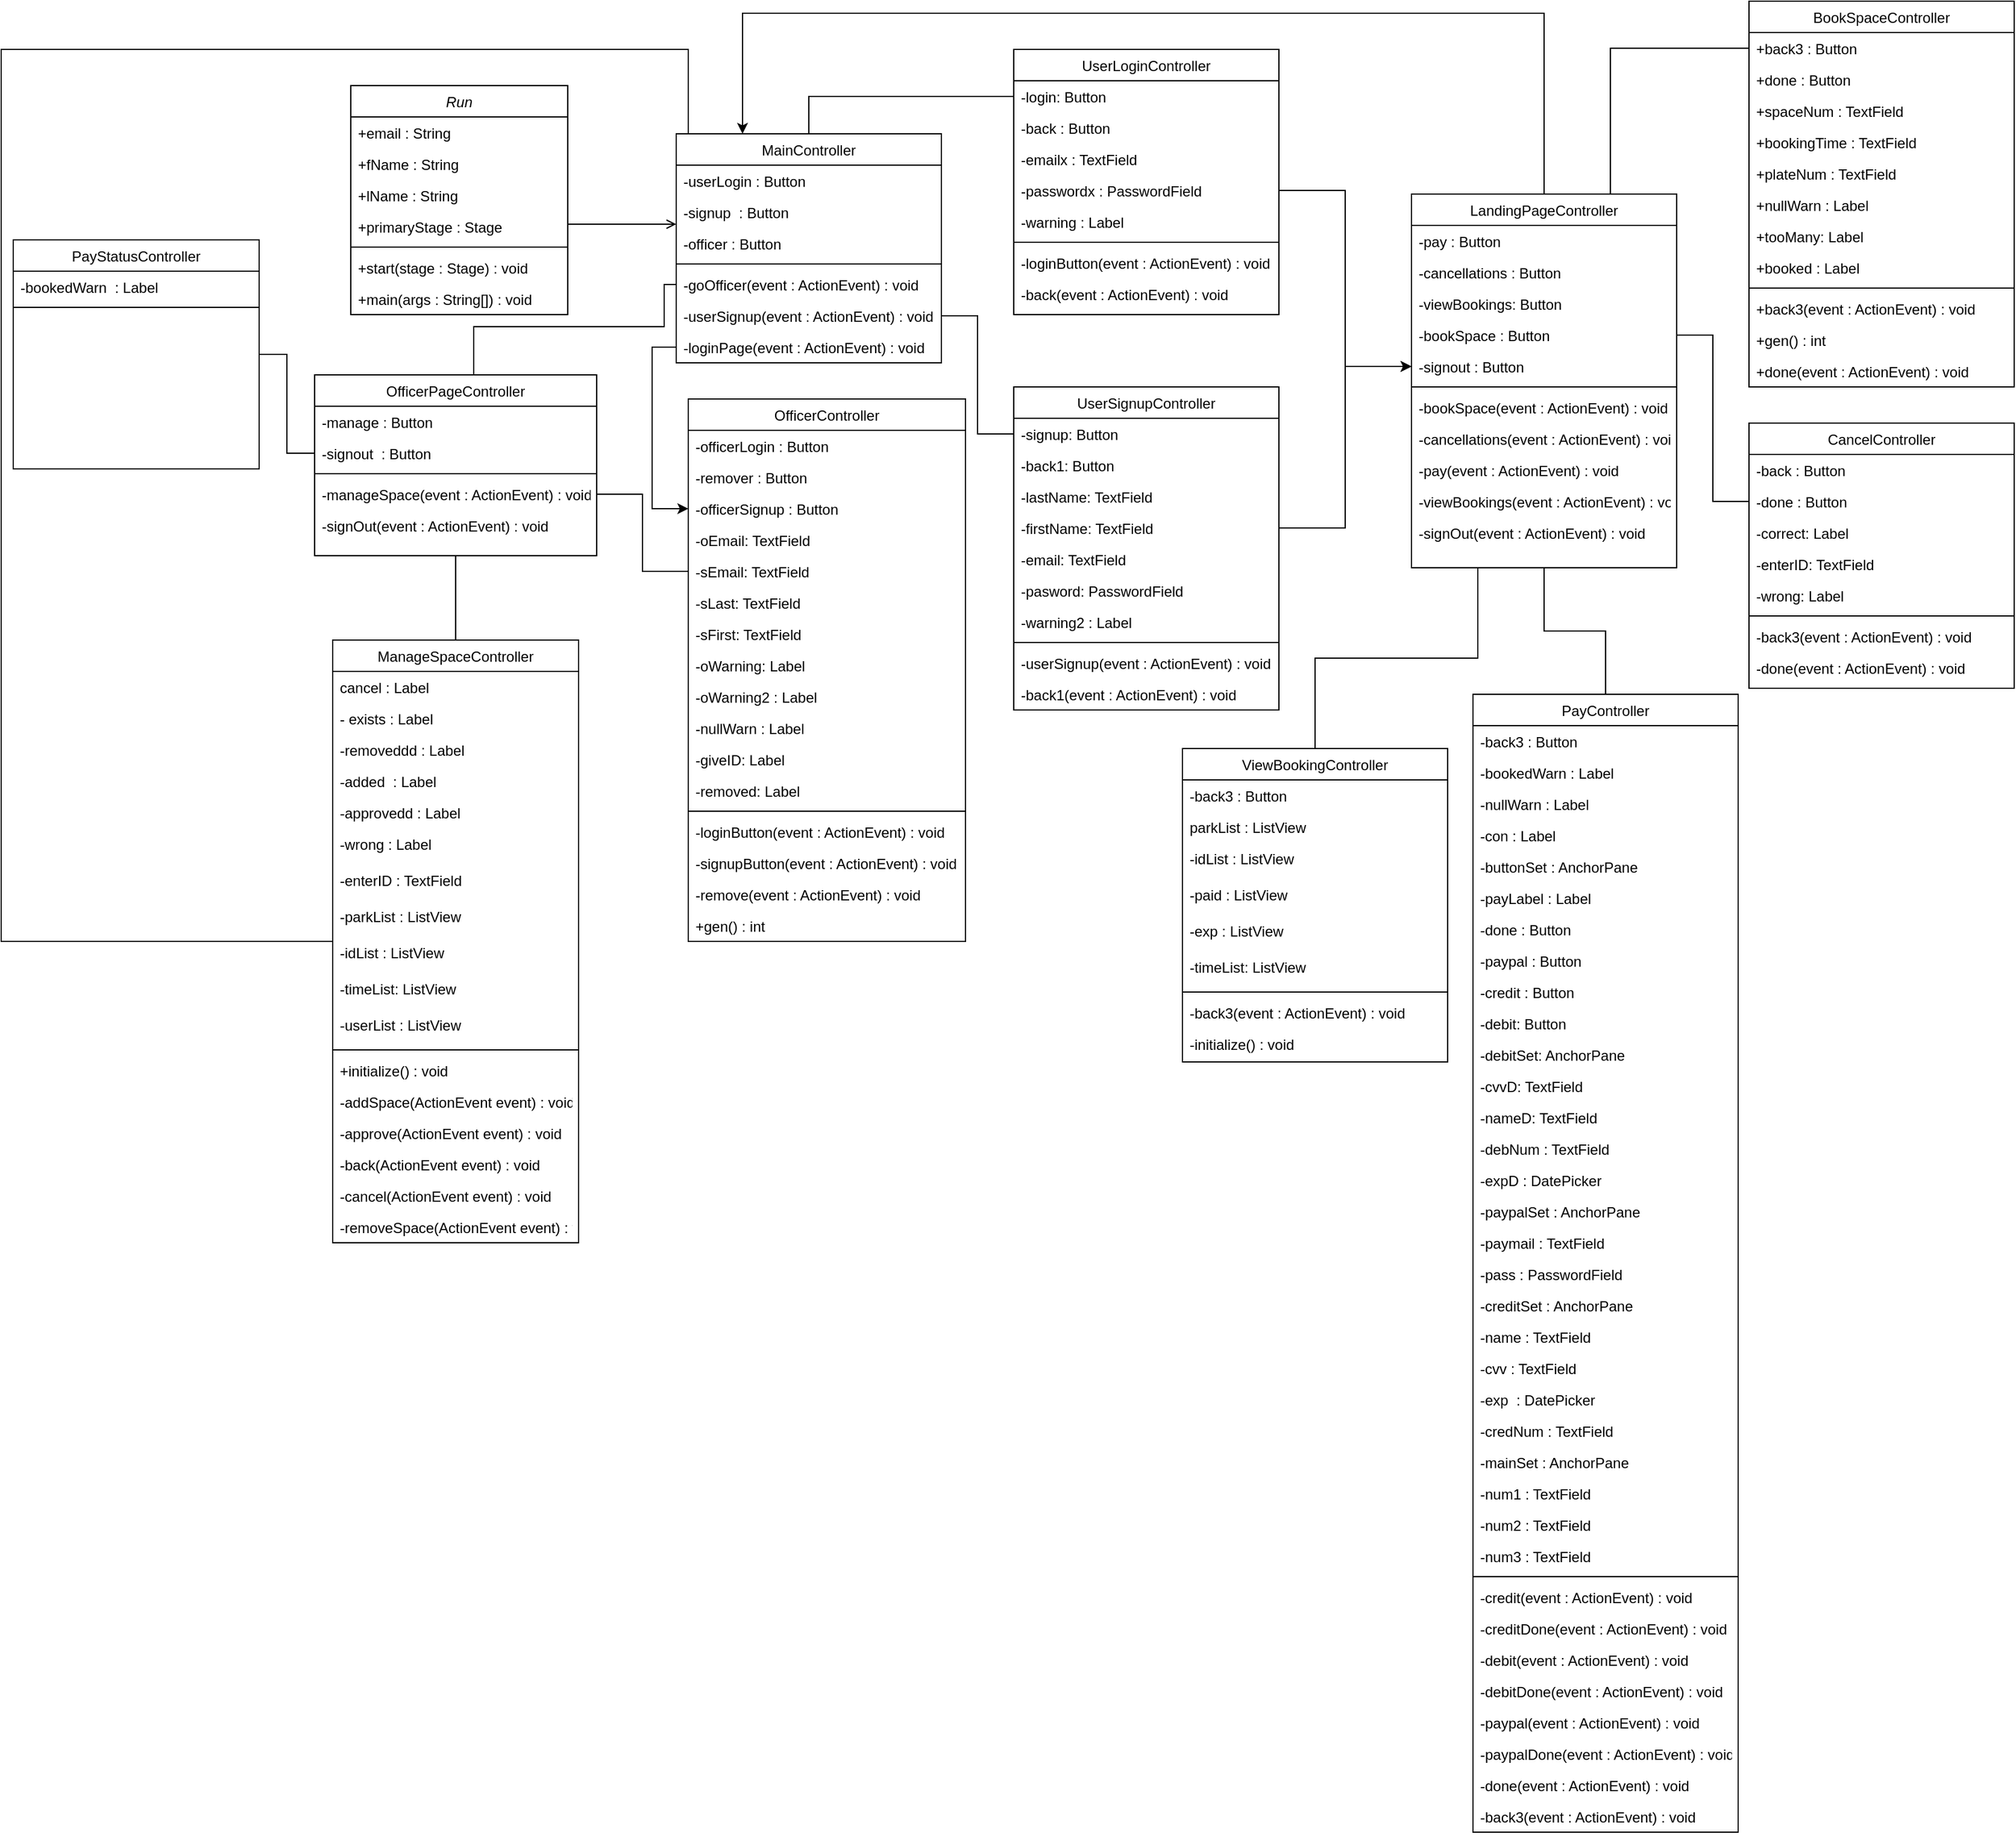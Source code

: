 <mxfile version="14.6.6" type="github">
  <diagram id="C5RBs43oDa-KdzZeNtuy" name="Page-1">
    <mxGraphModel dx="1673" dy="668" grid="1" gridSize="10" guides="1" tooltips="1" connect="1" arrows="1" fold="1" page="1" pageScale="1" pageWidth="827" pageHeight="1169" math="0" shadow="0">
      <root>
        <mxCell id="WIyWlLk6GJQsqaUBKTNV-0" />
        <mxCell id="WIyWlLk6GJQsqaUBKTNV-1" parent="WIyWlLk6GJQsqaUBKTNV-0" />
        <mxCell id="zkfFHV4jXpPFQw0GAbJ--0" value="Run" style="swimlane;fontStyle=2;align=center;verticalAlign=top;childLayout=stackLayout;horizontal=1;startSize=26;horizontalStack=0;resizeParent=1;resizeLast=0;collapsible=1;marginBottom=0;rounded=0;shadow=0;strokeWidth=1;" parent="WIyWlLk6GJQsqaUBKTNV-1" vertex="1">
          <mxGeometry x="200" y="80" width="180" height="190" as="geometry">
            <mxRectangle x="230" y="140" width="160" height="26" as="alternateBounds" />
          </mxGeometry>
        </mxCell>
        <mxCell id="zkfFHV4jXpPFQw0GAbJ--1" value="+email : String" style="text;align=left;verticalAlign=top;spacingLeft=4;spacingRight=4;overflow=hidden;rotatable=0;points=[[0,0.5],[1,0.5]];portConstraint=eastwest;" parent="zkfFHV4jXpPFQw0GAbJ--0" vertex="1">
          <mxGeometry y="26" width="180" height="26" as="geometry" />
        </mxCell>
        <mxCell id="zkfFHV4jXpPFQw0GAbJ--2" value="+fName : String" style="text;align=left;verticalAlign=top;spacingLeft=4;spacingRight=4;overflow=hidden;rotatable=0;points=[[0,0.5],[1,0.5]];portConstraint=eastwest;rounded=0;shadow=0;html=0;" parent="zkfFHV4jXpPFQw0GAbJ--0" vertex="1">
          <mxGeometry y="52" width="180" height="26" as="geometry" />
        </mxCell>
        <mxCell id="zkfFHV4jXpPFQw0GAbJ--3" value="+lName : String" style="text;align=left;verticalAlign=top;spacingLeft=4;spacingRight=4;overflow=hidden;rotatable=0;points=[[0,0.5],[1,0.5]];portConstraint=eastwest;rounded=0;shadow=0;html=0;" parent="zkfFHV4jXpPFQw0GAbJ--0" vertex="1">
          <mxGeometry y="78" width="180" height="26" as="geometry" />
        </mxCell>
        <mxCell id="QMqZryy2VPvUSHQ2PEEw-0" value="+primaryStage : Stage" style="text;align=left;verticalAlign=top;spacingLeft=4;spacingRight=4;overflow=hidden;rotatable=0;points=[[0,0.5],[1,0.5]];portConstraint=eastwest;rounded=0;shadow=0;html=0;" parent="zkfFHV4jXpPFQw0GAbJ--0" vertex="1">
          <mxGeometry y="104" width="180" height="26" as="geometry" />
        </mxCell>
        <mxCell id="zkfFHV4jXpPFQw0GAbJ--4" value="" style="line;html=1;strokeWidth=1;align=left;verticalAlign=middle;spacingTop=-1;spacingLeft=3;spacingRight=3;rotatable=0;labelPosition=right;points=[];portConstraint=eastwest;" parent="zkfFHV4jXpPFQw0GAbJ--0" vertex="1">
          <mxGeometry y="130" width="180" height="8" as="geometry" />
        </mxCell>
        <mxCell id="zkfFHV4jXpPFQw0GAbJ--5" value="+start(stage : Stage) : void" style="text;align=left;verticalAlign=top;spacingLeft=4;spacingRight=4;overflow=hidden;rotatable=0;points=[[0,0.5],[1,0.5]];portConstraint=eastwest;" parent="zkfFHV4jXpPFQw0GAbJ--0" vertex="1">
          <mxGeometry y="138" width="180" height="26" as="geometry" />
        </mxCell>
        <mxCell id="QMqZryy2VPvUSHQ2PEEw-1" value="+main(args : String[]) : void" style="text;align=left;verticalAlign=top;spacingLeft=4;spacingRight=4;overflow=hidden;rotatable=0;points=[[0,0.5],[1,0.5]];portConstraint=eastwest;" parent="zkfFHV4jXpPFQw0GAbJ--0" vertex="1">
          <mxGeometry y="164" width="180" height="26" as="geometry" />
        </mxCell>
        <mxCell id="QMqZryy2VPvUSHQ2PEEw-46" style="edgeStyle=orthogonalEdgeStyle;rounded=0;orthogonalLoop=1;jettySize=auto;html=1;exitX=0.5;exitY=0;exitDx=0;exitDy=0;entryX=0;entryY=0.5;entryDx=0;entryDy=0;endArrow=none;endFill=0;" parent="WIyWlLk6GJQsqaUBKTNV-1" source="zkfFHV4jXpPFQw0GAbJ--17" target="QMqZryy2VPvUSHQ2PEEw-14" edge="1">
          <mxGeometry relative="1" as="geometry" />
        </mxCell>
        <mxCell id="zkfFHV4jXpPFQw0GAbJ--17" value="MainController" style="swimlane;fontStyle=0;align=center;verticalAlign=top;childLayout=stackLayout;horizontal=1;startSize=26;horizontalStack=0;resizeParent=1;resizeLast=0;collapsible=1;marginBottom=0;rounded=0;shadow=0;strokeWidth=1;" parent="WIyWlLk6GJQsqaUBKTNV-1" vertex="1">
          <mxGeometry x="470" y="120" width="220" height="190" as="geometry">
            <mxRectangle x="550" y="140" width="160" height="26" as="alternateBounds" />
          </mxGeometry>
        </mxCell>
        <mxCell id="zkfFHV4jXpPFQw0GAbJ--18" value="-userLogin : Button" style="text;align=left;verticalAlign=top;spacingLeft=4;spacingRight=4;overflow=hidden;rotatable=0;points=[[0,0.5],[1,0.5]];portConstraint=eastwest;" parent="zkfFHV4jXpPFQw0GAbJ--17" vertex="1">
          <mxGeometry y="26" width="220" height="26" as="geometry" />
        </mxCell>
        <mxCell id="zkfFHV4jXpPFQw0GAbJ--19" value="-signup  : Button" style="text;align=left;verticalAlign=top;spacingLeft=4;spacingRight=4;overflow=hidden;rotatable=0;points=[[0,0.5],[1,0.5]];portConstraint=eastwest;rounded=0;shadow=0;html=0;" parent="zkfFHV4jXpPFQw0GAbJ--17" vertex="1">
          <mxGeometry y="52" width="220" height="26" as="geometry" />
        </mxCell>
        <mxCell id="zkfFHV4jXpPFQw0GAbJ--20" value="-officer : Button" style="text;align=left;verticalAlign=top;spacingLeft=4;spacingRight=4;overflow=hidden;rotatable=0;points=[[0,0.5],[1,0.5]];portConstraint=eastwest;rounded=0;shadow=0;html=0;" parent="zkfFHV4jXpPFQw0GAbJ--17" vertex="1">
          <mxGeometry y="78" width="220" height="26" as="geometry" />
        </mxCell>
        <mxCell id="zkfFHV4jXpPFQw0GAbJ--23" value="" style="line;html=1;strokeWidth=1;align=left;verticalAlign=middle;spacingTop=-1;spacingLeft=3;spacingRight=3;rotatable=0;labelPosition=right;points=[];portConstraint=eastwest;" parent="zkfFHV4jXpPFQw0GAbJ--17" vertex="1">
          <mxGeometry y="104" width="220" height="8" as="geometry" />
        </mxCell>
        <mxCell id="zkfFHV4jXpPFQw0GAbJ--24" value="-goOfficer(event : ActionEvent) : void" style="text;align=left;verticalAlign=top;spacingLeft=4;spacingRight=4;overflow=hidden;rotatable=0;points=[[0,0.5],[1,0.5]];portConstraint=eastwest;" parent="zkfFHV4jXpPFQw0GAbJ--17" vertex="1">
          <mxGeometry y="112" width="220" height="26" as="geometry" />
        </mxCell>
        <mxCell id="QMqZryy2VPvUSHQ2PEEw-4" value="-userSignup(event : ActionEvent) : void" style="text;align=left;verticalAlign=top;spacingLeft=4;spacingRight=4;overflow=hidden;rotatable=0;points=[[0,0.5],[1,0.5]];portConstraint=eastwest;" parent="zkfFHV4jXpPFQw0GAbJ--17" vertex="1">
          <mxGeometry y="138" width="220" height="26" as="geometry" />
        </mxCell>
        <mxCell id="QMqZryy2VPvUSHQ2PEEw-3" value="-loginPage(event : ActionEvent) : void" style="text;align=left;verticalAlign=top;spacingLeft=4;spacingRight=4;overflow=hidden;rotatable=0;points=[[0,0.5],[1,0.5]];portConstraint=eastwest;" parent="zkfFHV4jXpPFQw0GAbJ--17" vertex="1">
          <mxGeometry y="164" width="220" height="26" as="geometry" />
        </mxCell>
        <mxCell id="zkfFHV4jXpPFQw0GAbJ--26" value="" style="endArrow=open;shadow=0;strokeWidth=1;rounded=0;endFill=1;edgeStyle=elbowEdgeStyle;elbow=vertical;" parent="WIyWlLk6GJQsqaUBKTNV-1" source="zkfFHV4jXpPFQw0GAbJ--0" target="zkfFHV4jXpPFQw0GAbJ--17" edge="1">
          <mxGeometry x="0.5" y="41" relative="1" as="geometry">
            <mxPoint x="380" y="192" as="sourcePoint" />
            <mxPoint x="540" y="192" as="targetPoint" />
            <mxPoint x="-40" y="32" as="offset" />
          </mxGeometry>
        </mxCell>
        <mxCell id="QMqZryy2VPvUSHQ2PEEw-5" value="OfficerController" style="swimlane;fontStyle=0;align=center;verticalAlign=top;childLayout=stackLayout;horizontal=1;startSize=26;horizontalStack=0;resizeParent=1;resizeLast=0;collapsible=1;marginBottom=0;rounded=0;shadow=0;strokeWidth=1;" parent="WIyWlLk6GJQsqaUBKTNV-1" vertex="1">
          <mxGeometry x="480" y="340" width="230" height="450" as="geometry">
            <mxRectangle x="550" y="140" width="160" height="26" as="alternateBounds" />
          </mxGeometry>
        </mxCell>
        <mxCell id="QMqZryy2VPvUSHQ2PEEw-6" value="-officerLogin : Button" style="text;align=left;verticalAlign=top;spacingLeft=4;spacingRight=4;overflow=hidden;rotatable=0;points=[[0,0.5],[1,0.5]];portConstraint=eastwest;" parent="QMqZryy2VPvUSHQ2PEEw-5" vertex="1">
          <mxGeometry y="26" width="230" height="26" as="geometry" />
        </mxCell>
        <mxCell id="QMqZryy2VPvUSHQ2PEEw-7" value="-remover : Button" style="text;align=left;verticalAlign=top;spacingLeft=4;spacingRight=4;overflow=hidden;rotatable=0;points=[[0,0.5],[1,0.5]];portConstraint=eastwest;rounded=0;shadow=0;html=0;" parent="QMqZryy2VPvUSHQ2PEEw-5" vertex="1">
          <mxGeometry y="52" width="230" height="26" as="geometry" />
        </mxCell>
        <mxCell id="QMqZryy2VPvUSHQ2PEEw-8" value="-officerSignup : Button" style="text;align=left;verticalAlign=top;spacingLeft=4;spacingRight=4;overflow=hidden;rotatable=0;points=[[0,0.5],[1,0.5]];portConstraint=eastwest;rounded=0;shadow=0;html=0;" parent="QMqZryy2VPvUSHQ2PEEw-5" vertex="1">
          <mxGeometry y="78" width="230" height="26" as="geometry" />
        </mxCell>
        <mxCell id="QMqZryy2VPvUSHQ2PEEw-32" value="-oEmail: TextField" style="text;align=left;verticalAlign=top;spacingLeft=4;spacingRight=4;overflow=hidden;rotatable=0;points=[[0,0.5],[1,0.5]];portConstraint=eastwest;rounded=0;shadow=0;html=0;" parent="QMqZryy2VPvUSHQ2PEEw-5" vertex="1">
          <mxGeometry y="104" width="230" height="26" as="geometry" />
        </mxCell>
        <mxCell id="QMqZryy2VPvUSHQ2PEEw-33" value="-sEmail: TextField" style="text;align=left;verticalAlign=top;spacingLeft=4;spacingRight=4;overflow=hidden;rotatable=0;points=[[0,0.5],[1,0.5]];portConstraint=eastwest;rounded=0;shadow=0;html=0;" parent="QMqZryy2VPvUSHQ2PEEw-5" vertex="1">
          <mxGeometry y="130" width="230" height="26" as="geometry" />
        </mxCell>
        <mxCell id="QMqZryy2VPvUSHQ2PEEw-34" value="-sLast: TextField" style="text;align=left;verticalAlign=top;spacingLeft=4;spacingRight=4;overflow=hidden;rotatable=0;points=[[0,0.5],[1,0.5]];portConstraint=eastwest;rounded=0;shadow=0;html=0;" parent="QMqZryy2VPvUSHQ2PEEw-5" vertex="1">
          <mxGeometry y="156" width="230" height="26" as="geometry" />
        </mxCell>
        <mxCell id="QMqZryy2VPvUSHQ2PEEw-35" value="-sFirst: TextField" style="text;align=left;verticalAlign=top;spacingLeft=4;spacingRight=4;overflow=hidden;rotatable=0;points=[[0,0.5],[1,0.5]];portConstraint=eastwest;rounded=0;shadow=0;html=0;" parent="QMqZryy2VPvUSHQ2PEEw-5" vertex="1">
          <mxGeometry y="182" width="230" height="26" as="geometry" />
        </mxCell>
        <mxCell id="QMqZryy2VPvUSHQ2PEEw-36" value="-oWarning: Label" style="text;align=left;verticalAlign=top;spacingLeft=4;spacingRight=4;overflow=hidden;rotatable=0;points=[[0,0.5],[1,0.5]];portConstraint=eastwest;rounded=0;shadow=0;html=0;" parent="QMqZryy2VPvUSHQ2PEEw-5" vertex="1">
          <mxGeometry y="208" width="230" height="26" as="geometry" />
        </mxCell>
        <mxCell id="QMqZryy2VPvUSHQ2PEEw-37" value="-oWarning2 : Label" style="text;align=left;verticalAlign=top;spacingLeft=4;spacingRight=4;overflow=hidden;rotatable=0;points=[[0,0.5],[1,0.5]];portConstraint=eastwest;rounded=0;shadow=0;html=0;" parent="QMqZryy2VPvUSHQ2PEEw-5" vertex="1">
          <mxGeometry y="234" width="230" height="26" as="geometry" />
        </mxCell>
        <mxCell id="QMqZryy2VPvUSHQ2PEEw-38" value="-nullWarn : Label" style="text;align=left;verticalAlign=top;spacingLeft=4;spacingRight=4;overflow=hidden;rotatable=0;points=[[0,0.5],[1,0.5]];portConstraint=eastwest;rounded=0;shadow=0;html=0;" parent="QMqZryy2VPvUSHQ2PEEw-5" vertex="1">
          <mxGeometry y="260" width="230" height="26" as="geometry" />
        </mxCell>
        <mxCell id="QMqZryy2VPvUSHQ2PEEw-39" value="-giveID: Label" style="text;align=left;verticalAlign=top;spacingLeft=4;spacingRight=4;overflow=hidden;rotatable=0;points=[[0,0.5],[1,0.5]];portConstraint=eastwest;rounded=0;shadow=0;html=0;" parent="QMqZryy2VPvUSHQ2PEEw-5" vertex="1">
          <mxGeometry y="286" width="230" height="26" as="geometry" />
        </mxCell>
        <mxCell id="QMqZryy2VPvUSHQ2PEEw-40" value="-removed: Label" style="text;align=left;verticalAlign=top;spacingLeft=4;spacingRight=4;overflow=hidden;rotatable=0;points=[[0,0.5],[1,0.5]];portConstraint=eastwest;rounded=0;shadow=0;html=0;" parent="QMqZryy2VPvUSHQ2PEEw-5" vertex="1">
          <mxGeometry y="312" width="230" height="26" as="geometry" />
        </mxCell>
        <mxCell id="QMqZryy2VPvUSHQ2PEEw-9" value="" style="line;html=1;strokeWidth=1;align=left;verticalAlign=middle;spacingTop=-1;spacingLeft=3;spacingRight=3;rotatable=0;labelPosition=right;points=[];portConstraint=eastwest;" parent="QMqZryy2VPvUSHQ2PEEw-5" vertex="1">
          <mxGeometry y="338" width="230" height="8" as="geometry" />
        </mxCell>
        <mxCell id="QMqZryy2VPvUSHQ2PEEw-10" value="-loginButton(event : ActionEvent) : void" style="text;align=left;verticalAlign=top;spacingLeft=4;spacingRight=4;overflow=hidden;rotatable=0;points=[[0,0.5],[1,0.5]];portConstraint=eastwest;" parent="QMqZryy2VPvUSHQ2PEEw-5" vertex="1">
          <mxGeometry y="346" width="230" height="26" as="geometry" />
        </mxCell>
        <mxCell id="QMqZryy2VPvUSHQ2PEEw-11" value="-signupButton(event : ActionEvent) : void" style="text;align=left;verticalAlign=top;spacingLeft=4;spacingRight=4;overflow=hidden;rotatable=0;points=[[0,0.5],[1,0.5]];portConstraint=eastwest;" parent="QMqZryy2VPvUSHQ2PEEw-5" vertex="1">
          <mxGeometry y="372" width="230" height="26" as="geometry" />
        </mxCell>
        <mxCell id="QMqZryy2VPvUSHQ2PEEw-12" value="-remove(event : ActionEvent) : void" style="text;align=left;verticalAlign=top;spacingLeft=4;spacingRight=4;overflow=hidden;rotatable=0;points=[[0,0.5],[1,0.5]];portConstraint=eastwest;" parent="QMqZryy2VPvUSHQ2PEEw-5" vertex="1">
          <mxGeometry y="398" width="230" height="26" as="geometry" />
        </mxCell>
        <mxCell id="QMqZryy2VPvUSHQ2PEEw-42" value="+gen() : int" style="text;align=left;verticalAlign=top;spacingLeft=4;spacingRight=4;overflow=hidden;rotatable=0;points=[[0,0.5],[1,0.5]];portConstraint=eastwest;" parent="QMqZryy2VPvUSHQ2PEEw-5" vertex="1">
          <mxGeometry y="424" width="230" height="26" as="geometry" />
        </mxCell>
        <mxCell id="QMqZryy2VPvUSHQ2PEEw-13" value="UserLoginController" style="swimlane;fontStyle=0;align=center;verticalAlign=top;childLayout=stackLayout;horizontal=1;startSize=26;horizontalStack=0;resizeParent=1;resizeLast=0;collapsible=1;marginBottom=0;rounded=0;shadow=0;strokeWidth=1;" parent="WIyWlLk6GJQsqaUBKTNV-1" vertex="1">
          <mxGeometry x="750" y="50" width="220" height="220" as="geometry">
            <mxRectangle x="550" y="140" width="160" height="26" as="alternateBounds" />
          </mxGeometry>
        </mxCell>
        <mxCell id="QMqZryy2VPvUSHQ2PEEw-14" value="-login: Button" style="text;align=left;verticalAlign=top;spacingLeft=4;spacingRight=4;overflow=hidden;rotatable=0;points=[[0,0.5],[1,0.5]];portConstraint=eastwest;" parent="QMqZryy2VPvUSHQ2PEEw-13" vertex="1">
          <mxGeometry y="26" width="220" height="26" as="geometry" />
        </mxCell>
        <mxCell id="QMqZryy2VPvUSHQ2PEEw-15" value="-back : Button" style="text;align=left;verticalAlign=top;spacingLeft=4;spacingRight=4;overflow=hidden;rotatable=0;points=[[0,0.5],[1,0.5]];portConstraint=eastwest;rounded=0;shadow=0;html=0;" parent="QMqZryy2VPvUSHQ2PEEw-13" vertex="1">
          <mxGeometry y="52" width="220" height="26" as="geometry" />
        </mxCell>
        <mxCell id="QMqZryy2VPvUSHQ2PEEw-16" value="-emailx : TextField " style="text;align=left;verticalAlign=top;spacingLeft=4;spacingRight=4;overflow=hidden;rotatable=0;points=[[0,0.5],[1,0.5]];portConstraint=eastwest;rounded=0;shadow=0;html=0;" parent="QMqZryy2VPvUSHQ2PEEw-13" vertex="1">
          <mxGeometry y="78" width="220" height="26" as="geometry" />
        </mxCell>
        <mxCell id="QMqZryy2VPvUSHQ2PEEw-43" value="-passwordx : PasswordField " style="text;align=left;verticalAlign=top;spacingLeft=4;spacingRight=4;overflow=hidden;rotatable=0;points=[[0,0.5],[1,0.5]];portConstraint=eastwest;rounded=0;shadow=0;html=0;" parent="QMqZryy2VPvUSHQ2PEEw-13" vertex="1">
          <mxGeometry y="104" width="220" height="26" as="geometry" />
        </mxCell>
        <mxCell id="QMqZryy2VPvUSHQ2PEEw-44" value="-warning : Label " style="text;align=left;verticalAlign=top;spacingLeft=4;spacingRight=4;overflow=hidden;rotatable=0;points=[[0,0.5],[1,0.5]];portConstraint=eastwest;rounded=0;shadow=0;html=0;" parent="QMqZryy2VPvUSHQ2PEEw-13" vertex="1">
          <mxGeometry y="130" width="220" height="26" as="geometry" />
        </mxCell>
        <mxCell id="QMqZryy2VPvUSHQ2PEEw-17" value="" style="line;html=1;strokeWidth=1;align=left;verticalAlign=middle;spacingTop=-1;spacingLeft=3;spacingRight=3;rotatable=0;labelPosition=right;points=[];portConstraint=eastwest;" parent="QMqZryy2VPvUSHQ2PEEw-13" vertex="1">
          <mxGeometry y="156" width="220" height="8" as="geometry" />
        </mxCell>
        <mxCell id="QMqZryy2VPvUSHQ2PEEw-18" value="-loginButton(event : ActionEvent) : void" style="text;align=left;verticalAlign=top;spacingLeft=4;spacingRight=4;overflow=hidden;rotatable=0;points=[[0,0.5],[1,0.5]];portConstraint=eastwest;" parent="QMqZryy2VPvUSHQ2PEEw-13" vertex="1">
          <mxGeometry y="164" width="220" height="26" as="geometry" />
        </mxCell>
        <mxCell id="QMqZryy2VPvUSHQ2PEEw-19" value="-back(event : ActionEvent) : void" style="text;align=left;verticalAlign=top;spacingLeft=4;spacingRight=4;overflow=hidden;rotatable=0;points=[[0,0.5],[1,0.5]];portConstraint=eastwest;" parent="QMqZryy2VPvUSHQ2PEEw-13" vertex="1">
          <mxGeometry y="190" width="220" height="26" as="geometry" />
        </mxCell>
        <mxCell id="QMqZryy2VPvUSHQ2PEEw-21" value="UserSignupController" style="swimlane;fontStyle=0;align=center;verticalAlign=top;childLayout=stackLayout;horizontal=1;startSize=26;horizontalStack=0;resizeParent=1;resizeLast=0;collapsible=1;marginBottom=0;rounded=0;shadow=0;strokeWidth=1;" parent="WIyWlLk6GJQsqaUBKTNV-1" vertex="1">
          <mxGeometry x="750" y="330" width="220" height="268" as="geometry">
            <mxRectangle x="550" y="140" width="160" height="26" as="alternateBounds" />
          </mxGeometry>
        </mxCell>
        <mxCell id="QMqZryy2VPvUSHQ2PEEw-22" value="-signup: Button" style="text;align=left;verticalAlign=top;spacingLeft=4;spacingRight=4;overflow=hidden;rotatable=0;points=[[0,0.5],[1,0.5]];portConstraint=eastwest;" parent="QMqZryy2VPvUSHQ2PEEw-21" vertex="1">
          <mxGeometry y="26" width="220" height="26" as="geometry" />
        </mxCell>
        <mxCell id="QMqZryy2VPvUSHQ2PEEw-23" value="-back1: Button" style="text;align=left;verticalAlign=top;spacingLeft=4;spacingRight=4;overflow=hidden;rotatable=0;points=[[0,0.5],[1,0.5]];portConstraint=eastwest;rounded=0;shadow=0;html=0;" parent="QMqZryy2VPvUSHQ2PEEw-21" vertex="1">
          <mxGeometry y="52" width="220" height="26" as="geometry" />
        </mxCell>
        <mxCell id="QMqZryy2VPvUSHQ2PEEw-50" value="-lastName: TextField " style="text;align=left;verticalAlign=top;spacingLeft=4;spacingRight=4;overflow=hidden;rotatable=0;points=[[0,0.5],[1,0.5]];portConstraint=eastwest;rounded=0;shadow=0;html=0;" parent="QMqZryy2VPvUSHQ2PEEw-21" vertex="1">
          <mxGeometry y="78" width="220" height="26" as="geometry" />
        </mxCell>
        <mxCell id="QMqZryy2VPvUSHQ2PEEw-53" value="-firstName: TextField " style="text;align=left;verticalAlign=top;spacingLeft=4;spacingRight=4;overflow=hidden;rotatable=0;points=[[0,0.5],[1,0.5]];portConstraint=eastwest;rounded=0;shadow=0;html=0;" parent="QMqZryy2VPvUSHQ2PEEw-21" vertex="1">
          <mxGeometry y="104" width="220" height="26" as="geometry" />
        </mxCell>
        <mxCell id="QMqZryy2VPvUSHQ2PEEw-54" value="-email: TextField " style="text;align=left;verticalAlign=top;spacingLeft=4;spacingRight=4;overflow=hidden;rotatable=0;points=[[0,0.5],[1,0.5]];portConstraint=eastwest;rounded=0;shadow=0;html=0;" parent="QMqZryy2VPvUSHQ2PEEw-21" vertex="1">
          <mxGeometry y="130" width="220" height="26" as="geometry" />
        </mxCell>
        <mxCell id="QMqZryy2VPvUSHQ2PEEw-51" value="-pasword: PasswordField " style="text;align=left;verticalAlign=top;spacingLeft=4;spacingRight=4;overflow=hidden;rotatable=0;points=[[0,0.5],[1,0.5]];portConstraint=eastwest;rounded=0;shadow=0;html=0;" parent="QMqZryy2VPvUSHQ2PEEw-21" vertex="1">
          <mxGeometry y="156" width="220" height="26" as="geometry" />
        </mxCell>
        <mxCell id="QMqZryy2VPvUSHQ2PEEw-52" value="-warning2 : Label " style="text;align=left;verticalAlign=top;spacingLeft=4;spacingRight=4;overflow=hidden;rotatable=0;points=[[0,0.5],[1,0.5]];portConstraint=eastwest;rounded=0;shadow=0;html=0;" parent="QMqZryy2VPvUSHQ2PEEw-21" vertex="1">
          <mxGeometry y="182" width="220" height="26" as="geometry" />
        </mxCell>
        <mxCell id="QMqZryy2VPvUSHQ2PEEw-25" value="" style="line;html=1;strokeWidth=1;align=left;verticalAlign=middle;spacingTop=-1;spacingLeft=3;spacingRight=3;rotatable=0;labelPosition=right;points=[];portConstraint=eastwest;" parent="QMqZryy2VPvUSHQ2PEEw-21" vertex="1">
          <mxGeometry y="208" width="220" height="8" as="geometry" />
        </mxCell>
        <mxCell id="QMqZryy2VPvUSHQ2PEEw-47" value="-userSignup(event : ActionEvent) : void" style="text;align=left;verticalAlign=top;spacingLeft=4;spacingRight=4;overflow=hidden;rotatable=0;points=[[0,0.5],[1,0.5]];portConstraint=eastwest;" parent="QMqZryy2VPvUSHQ2PEEw-21" vertex="1">
          <mxGeometry y="216" width="220" height="26" as="geometry" />
        </mxCell>
        <mxCell id="QMqZryy2VPvUSHQ2PEEw-48" value="-back1(event : ActionEvent) : void" style="text;align=left;verticalAlign=top;spacingLeft=4;spacingRight=4;overflow=hidden;rotatable=0;points=[[0,0.5],[1,0.5]];portConstraint=eastwest;" parent="QMqZryy2VPvUSHQ2PEEw-21" vertex="1">
          <mxGeometry y="242" width="220" height="26" as="geometry" />
        </mxCell>
        <mxCell id="QMqZryy2VPvUSHQ2PEEw-55" style="edgeStyle=orthogonalEdgeStyle;rounded=0;orthogonalLoop=1;jettySize=auto;html=1;exitX=1;exitY=0.5;exitDx=0;exitDy=0;entryX=0;entryY=0.5;entryDx=0;entryDy=0;endArrow=none;endFill=0;" parent="WIyWlLk6GJQsqaUBKTNV-1" source="QMqZryy2VPvUSHQ2PEEw-4" target="QMqZryy2VPvUSHQ2PEEw-22" edge="1">
          <mxGeometry relative="1" as="geometry" />
        </mxCell>
        <mxCell id="QMqZryy2VPvUSHQ2PEEw-57" style="edgeStyle=orthogonalEdgeStyle;rounded=0;orthogonalLoop=1;jettySize=auto;html=1;exitX=0;exitY=0.5;exitDx=0;exitDy=0;entryX=0;entryY=0.5;entryDx=0;entryDy=0;" parent="WIyWlLk6GJQsqaUBKTNV-1" source="QMqZryy2VPvUSHQ2PEEw-3" target="QMqZryy2VPvUSHQ2PEEw-8" edge="1">
          <mxGeometry relative="1" as="geometry" />
        </mxCell>
        <mxCell id="QMqZryy2VPvUSHQ2PEEw-76" style="edgeStyle=orthogonalEdgeStyle;rounded=0;orthogonalLoop=1;jettySize=auto;html=1;entryX=0.25;entryY=0;entryDx=0;entryDy=0;" parent="WIyWlLk6GJQsqaUBKTNV-1" source="QMqZryy2VPvUSHQ2PEEw-58" target="zkfFHV4jXpPFQw0GAbJ--17" edge="1">
          <mxGeometry relative="1" as="geometry">
            <Array as="points">
              <mxPoint x="1190" y="20" />
              <mxPoint x="525" y="20" />
            </Array>
          </mxGeometry>
        </mxCell>
        <mxCell id="QMqZryy2VPvUSHQ2PEEw-99" style="edgeStyle=orthogonalEdgeStyle;rounded=0;orthogonalLoop=1;jettySize=auto;html=1;exitX=0.75;exitY=0;exitDx=0;exitDy=0;entryX=0;entryY=0.5;entryDx=0;entryDy=0;endArrow=none;endFill=0;" parent="WIyWlLk6GJQsqaUBKTNV-1" source="QMqZryy2VPvUSHQ2PEEw-58" target="QMqZryy2VPvUSHQ2PEEw-78" edge="1">
          <mxGeometry relative="1" as="geometry" />
        </mxCell>
        <mxCell id="QMqZryy2VPvUSHQ2PEEw-58" value="LandingPageController" style="swimlane;fontStyle=0;align=center;verticalAlign=top;childLayout=stackLayout;horizontal=1;startSize=26;horizontalStack=0;resizeParent=1;resizeLast=0;collapsible=1;marginBottom=0;rounded=0;shadow=0;strokeWidth=1;" parent="WIyWlLk6GJQsqaUBKTNV-1" vertex="1">
          <mxGeometry x="1080" y="170" width="220" height="310" as="geometry">
            <mxRectangle x="550" y="140" width="160" height="26" as="alternateBounds" />
          </mxGeometry>
        </mxCell>
        <mxCell id="QMqZryy2VPvUSHQ2PEEw-59" value="-pay : Button" style="text;align=left;verticalAlign=top;spacingLeft=4;spacingRight=4;overflow=hidden;rotatable=0;points=[[0,0.5],[1,0.5]];portConstraint=eastwest;" parent="QMqZryy2VPvUSHQ2PEEw-58" vertex="1">
          <mxGeometry y="26" width="220" height="26" as="geometry" />
        </mxCell>
        <mxCell id="QMqZryy2VPvUSHQ2PEEw-60" value="-cancellations : Button" style="text;align=left;verticalAlign=top;spacingLeft=4;spacingRight=4;overflow=hidden;rotatable=0;points=[[0,0.5],[1,0.5]];portConstraint=eastwest;rounded=0;shadow=0;html=0;" parent="QMqZryy2VPvUSHQ2PEEw-58" vertex="1">
          <mxGeometry y="52" width="220" height="26" as="geometry" />
        </mxCell>
        <mxCell id="QMqZryy2VPvUSHQ2PEEw-67" value="-viewBookings: Button" style="text;align=left;verticalAlign=top;spacingLeft=4;spacingRight=4;overflow=hidden;rotatable=0;points=[[0,0.5],[1,0.5]];portConstraint=eastwest;rounded=0;shadow=0;html=0;" parent="QMqZryy2VPvUSHQ2PEEw-58" vertex="1">
          <mxGeometry y="78" width="220" height="26" as="geometry" />
        </mxCell>
        <mxCell id="QMqZryy2VPvUSHQ2PEEw-68" value="-bookSpace : Button" style="text;align=left;verticalAlign=top;spacingLeft=4;spacingRight=4;overflow=hidden;rotatable=0;points=[[0,0.5],[1,0.5]];portConstraint=eastwest;rounded=0;shadow=0;html=0;" parent="QMqZryy2VPvUSHQ2PEEw-58" vertex="1">
          <mxGeometry y="104" width="220" height="26" as="geometry" />
        </mxCell>
        <mxCell id="QMqZryy2VPvUSHQ2PEEw-69" value="-signout : Button" style="text;align=left;verticalAlign=top;spacingLeft=4;spacingRight=4;overflow=hidden;rotatable=0;points=[[0,0.5],[1,0.5]];portConstraint=eastwest;rounded=0;shadow=0;html=0;" parent="QMqZryy2VPvUSHQ2PEEw-58" vertex="1">
          <mxGeometry y="130" width="220" height="26" as="geometry" />
        </mxCell>
        <mxCell id="QMqZryy2VPvUSHQ2PEEw-64" value="" style="line;html=1;strokeWidth=1;align=left;verticalAlign=middle;spacingTop=-1;spacingLeft=3;spacingRight=3;rotatable=0;labelPosition=right;points=[];portConstraint=eastwest;" parent="QMqZryy2VPvUSHQ2PEEw-58" vertex="1">
          <mxGeometry y="156" width="220" height="8" as="geometry" />
        </mxCell>
        <mxCell id="QMqZryy2VPvUSHQ2PEEw-65" value="-bookSpace(event : ActionEvent) : void" style="text;align=left;verticalAlign=top;spacingLeft=4;spacingRight=4;overflow=hidden;rotatable=0;points=[[0,0.5],[1,0.5]];portConstraint=eastwest;" parent="QMqZryy2VPvUSHQ2PEEw-58" vertex="1">
          <mxGeometry y="164" width="220" height="26" as="geometry" />
        </mxCell>
        <mxCell id="QMqZryy2VPvUSHQ2PEEw-66" value="-cancellations(event : ActionEvent) : void" style="text;align=left;verticalAlign=top;spacingLeft=4;spacingRight=4;overflow=hidden;rotatable=0;points=[[0,0.5],[1,0.5]];portConstraint=eastwest;" parent="QMqZryy2VPvUSHQ2PEEw-58" vertex="1">
          <mxGeometry y="190" width="220" height="26" as="geometry" />
        </mxCell>
        <mxCell id="QMqZryy2VPvUSHQ2PEEw-70" value="-pay(event : ActionEvent) : void" style="text;align=left;verticalAlign=top;spacingLeft=4;spacingRight=4;overflow=hidden;rotatable=0;points=[[0,0.5],[1,0.5]];portConstraint=eastwest;" parent="QMqZryy2VPvUSHQ2PEEw-58" vertex="1">
          <mxGeometry y="216" width="220" height="26" as="geometry" />
        </mxCell>
        <mxCell id="QMqZryy2VPvUSHQ2PEEw-71" value="-viewBookings(event : ActionEvent) : void" style="text;align=left;verticalAlign=top;spacingLeft=4;spacingRight=4;overflow=hidden;rotatable=0;points=[[0,0.5],[1,0.5]];portConstraint=eastwest;" parent="QMqZryy2VPvUSHQ2PEEw-58" vertex="1">
          <mxGeometry y="242" width="220" height="26" as="geometry" />
        </mxCell>
        <mxCell id="QMqZryy2VPvUSHQ2PEEw-72" value="-signOut(event : ActionEvent) : void" style="text;align=left;verticalAlign=top;spacingLeft=4;spacingRight=4;overflow=hidden;rotatable=0;points=[[0,0.5],[1,0.5]];portConstraint=eastwest;" parent="QMqZryy2VPvUSHQ2PEEw-58" vertex="1">
          <mxGeometry y="268" width="220" height="26" as="geometry" />
        </mxCell>
        <mxCell id="QMqZryy2VPvUSHQ2PEEw-73" style="edgeStyle=orthogonalEdgeStyle;rounded=0;orthogonalLoop=1;jettySize=auto;html=1;exitX=1;exitY=0.5;exitDx=0;exitDy=0;entryX=0;entryY=0.5;entryDx=0;entryDy=0;" parent="WIyWlLk6GJQsqaUBKTNV-1" source="QMqZryy2VPvUSHQ2PEEw-43" target="QMqZryy2VPvUSHQ2PEEw-69" edge="1">
          <mxGeometry relative="1" as="geometry" />
        </mxCell>
        <mxCell id="QMqZryy2VPvUSHQ2PEEw-75" style="edgeStyle=orthogonalEdgeStyle;rounded=0;orthogonalLoop=1;jettySize=auto;html=1;exitX=1;exitY=0.5;exitDx=0;exitDy=0;entryX=0;entryY=0.5;entryDx=0;entryDy=0;" parent="WIyWlLk6GJQsqaUBKTNV-1" source="QMqZryy2VPvUSHQ2PEEw-53" target="QMqZryy2VPvUSHQ2PEEw-69" edge="1">
          <mxGeometry relative="1" as="geometry" />
        </mxCell>
        <mxCell id="QMqZryy2VPvUSHQ2PEEw-77" value="BookSpaceController" style="swimlane;fontStyle=0;align=center;verticalAlign=top;childLayout=stackLayout;horizontal=1;startSize=26;horizontalStack=0;resizeParent=1;resizeLast=0;collapsible=1;marginBottom=0;rounded=0;shadow=0;strokeWidth=1;" parent="WIyWlLk6GJQsqaUBKTNV-1" vertex="1">
          <mxGeometry x="1360" y="10" width="220" height="320" as="geometry">
            <mxRectangle x="550" y="140" width="160" height="26" as="alternateBounds" />
          </mxGeometry>
        </mxCell>
        <mxCell id="QMqZryy2VPvUSHQ2PEEw-78" value="+back3 : Button" style="text;align=left;verticalAlign=top;spacingLeft=4;spacingRight=4;overflow=hidden;rotatable=0;points=[[0,0.5],[1,0.5]];portConstraint=eastwest;" parent="QMqZryy2VPvUSHQ2PEEw-77" vertex="1">
          <mxGeometry y="26" width="220" height="26" as="geometry" />
        </mxCell>
        <mxCell id="QMqZryy2VPvUSHQ2PEEw-79" value="+done : Button" style="text;align=left;verticalAlign=top;spacingLeft=4;spacingRight=4;overflow=hidden;rotatable=0;points=[[0,0.5],[1,0.5]];portConstraint=eastwest;rounded=0;shadow=0;html=0;" parent="QMqZryy2VPvUSHQ2PEEw-77" vertex="1">
          <mxGeometry y="52" width="220" height="26" as="geometry" />
        </mxCell>
        <mxCell id="QMqZryy2VPvUSHQ2PEEw-89" value="+spaceNum : TextField " style="text;align=left;verticalAlign=top;spacingLeft=4;spacingRight=4;overflow=hidden;rotatable=0;points=[[0,0.5],[1,0.5]];portConstraint=eastwest;rounded=0;shadow=0;html=0;" parent="QMqZryy2VPvUSHQ2PEEw-77" vertex="1">
          <mxGeometry y="78" width="220" height="26" as="geometry" />
        </mxCell>
        <mxCell id="QMqZryy2VPvUSHQ2PEEw-90" value="+bookingTime : TextField " style="text;align=left;verticalAlign=top;spacingLeft=4;spacingRight=4;overflow=hidden;rotatable=0;points=[[0,0.5],[1,0.5]];portConstraint=eastwest;rounded=0;shadow=0;html=0;" parent="QMqZryy2VPvUSHQ2PEEw-77" vertex="1">
          <mxGeometry y="104" width="220" height="26" as="geometry" />
        </mxCell>
        <mxCell id="QMqZryy2VPvUSHQ2PEEw-91" value="+plateNum : TextField " style="text;align=left;verticalAlign=top;spacingLeft=4;spacingRight=4;overflow=hidden;rotatable=0;points=[[0,0.5],[1,0.5]];portConstraint=eastwest;rounded=0;shadow=0;html=0;" parent="QMqZryy2VPvUSHQ2PEEw-77" vertex="1">
          <mxGeometry y="130" width="220" height="26" as="geometry" />
        </mxCell>
        <mxCell id="QMqZryy2VPvUSHQ2PEEw-92" value="+nullWarn : Label" style="text;align=left;verticalAlign=top;spacingLeft=4;spacingRight=4;overflow=hidden;rotatable=0;points=[[0,0.5],[1,0.5]];portConstraint=eastwest;rounded=0;shadow=0;html=0;" parent="QMqZryy2VPvUSHQ2PEEw-77" vertex="1">
          <mxGeometry y="156" width="220" height="26" as="geometry" />
        </mxCell>
        <mxCell id="QMqZryy2VPvUSHQ2PEEw-93" value="+tooMany: Label" style="text;align=left;verticalAlign=top;spacingLeft=4;spacingRight=4;overflow=hidden;rotatable=0;points=[[0,0.5],[1,0.5]];portConstraint=eastwest;rounded=0;shadow=0;html=0;" parent="QMqZryy2VPvUSHQ2PEEw-77" vertex="1">
          <mxGeometry y="182" width="220" height="26" as="geometry" />
        </mxCell>
        <mxCell id="QMqZryy2VPvUSHQ2PEEw-94" value="+booked : Label" style="text;align=left;verticalAlign=top;spacingLeft=4;spacingRight=4;overflow=hidden;rotatable=0;points=[[0,0.5],[1,0.5]];portConstraint=eastwest;rounded=0;shadow=0;html=0;" parent="QMqZryy2VPvUSHQ2PEEw-77" vertex="1">
          <mxGeometry y="208" width="220" height="26" as="geometry" />
        </mxCell>
        <mxCell id="QMqZryy2VPvUSHQ2PEEw-83" value="" style="line;html=1;strokeWidth=1;align=left;verticalAlign=middle;spacingTop=-1;spacingLeft=3;spacingRight=3;rotatable=0;labelPosition=right;points=[];portConstraint=eastwest;" parent="QMqZryy2VPvUSHQ2PEEw-77" vertex="1">
          <mxGeometry y="234" width="220" height="8" as="geometry" />
        </mxCell>
        <mxCell id="QMqZryy2VPvUSHQ2PEEw-97" value="+back3(event : ActionEvent) : void" style="text;align=left;verticalAlign=top;spacingLeft=4;spacingRight=4;overflow=hidden;rotatable=0;points=[[0,0.5],[1,0.5]];portConstraint=eastwest;" parent="QMqZryy2VPvUSHQ2PEEw-77" vertex="1">
          <mxGeometry y="242" width="220" height="26" as="geometry" />
        </mxCell>
        <mxCell id="QMqZryy2VPvUSHQ2PEEw-96" value="+gen() : int" style="text;align=left;verticalAlign=top;spacingLeft=4;spacingRight=4;overflow=hidden;rotatable=0;points=[[0,0.5],[1,0.5]];portConstraint=eastwest;" parent="QMqZryy2VPvUSHQ2PEEw-77" vertex="1">
          <mxGeometry y="268" width="220" height="26" as="geometry" />
        </mxCell>
        <mxCell id="QMqZryy2VPvUSHQ2PEEw-98" value="+done(event : ActionEvent) : void" style="text;align=left;verticalAlign=top;spacingLeft=4;spacingRight=4;overflow=hidden;rotatable=0;points=[[0,0.5],[1,0.5]];portConstraint=eastwest;" parent="QMqZryy2VPvUSHQ2PEEw-77" vertex="1">
          <mxGeometry y="294" width="220" height="26" as="geometry" />
        </mxCell>
        <mxCell id="QMqZryy2VPvUSHQ2PEEw-100" value="CancelController" style="swimlane;fontStyle=0;align=center;verticalAlign=top;childLayout=stackLayout;horizontal=1;startSize=26;horizontalStack=0;resizeParent=1;resizeLast=0;collapsible=1;marginBottom=0;rounded=0;shadow=0;strokeWidth=1;" parent="WIyWlLk6GJQsqaUBKTNV-1" vertex="1">
          <mxGeometry x="1360" y="360" width="220" height="220" as="geometry">
            <mxRectangle x="550" y="140" width="160" height="26" as="alternateBounds" />
          </mxGeometry>
        </mxCell>
        <mxCell id="QMqZryy2VPvUSHQ2PEEw-101" value="-back : Button" style="text;align=left;verticalAlign=top;spacingLeft=4;spacingRight=4;overflow=hidden;rotatable=0;points=[[0,0.5],[1,0.5]];portConstraint=eastwest;" parent="QMqZryy2VPvUSHQ2PEEw-100" vertex="1">
          <mxGeometry y="26" width="220" height="26" as="geometry" />
        </mxCell>
        <mxCell id="QMqZryy2VPvUSHQ2PEEw-102" value="-done : Button" style="text;align=left;verticalAlign=top;spacingLeft=4;spacingRight=4;overflow=hidden;rotatable=0;points=[[0,0.5],[1,0.5]];portConstraint=eastwest;rounded=0;shadow=0;html=0;" parent="QMqZryy2VPvUSHQ2PEEw-100" vertex="1">
          <mxGeometry y="52" width="220" height="26" as="geometry" />
        </mxCell>
        <mxCell id="QMqZryy2VPvUSHQ2PEEw-103" value="-correct: Label" style="text;align=left;verticalAlign=top;spacingLeft=4;spacingRight=4;overflow=hidden;rotatable=0;points=[[0,0.5],[1,0.5]];portConstraint=eastwest;rounded=0;shadow=0;html=0;" parent="QMqZryy2VPvUSHQ2PEEw-100" vertex="1">
          <mxGeometry y="78" width="220" height="26" as="geometry" />
        </mxCell>
        <mxCell id="QMqZryy2VPvUSHQ2PEEw-104" value="-enterID: TextField " style="text;align=left;verticalAlign=top;spacingLeft=4;spacingRight=4;overflow=hidden;rotatable=0;points=[[0,0.5],[1,0.5]];portConstraint=eastwest;rounded=0;shadow=0;html=0;" parent="QMqZryy2VPvUSHQ2PEEw-100" vertex="1">
          <mxGeometry y="104" width="220" height="26" as="geometry" />
        </mxCell>
        <mxCell id="QMqZryy2VPvUSHQ2PEEw-106" value="-wrong: Label" style="text;align=left;verticalAlign=top;spacingLeft=4;spacingRight=4;overflow=hidden;rotatable=0;points=[[0,0.5],[1,0.5]];portConstraint=eastwest;rounded=0;shadow=0;html=0;" parent="QMqZryy2VPvUSHQ2PEEw-100" vertex="1">
          <mxGeometry y="130" width="220" height="26" as="geometry" />
        </mxCell>
        <mxCell id="QMqZryy2VPvUSHQ2PEEw-109" value="" style="line;html=1;strokeWidth=1;align=left;verticalAlign=middle;spacingTop=-1;spacingLeft=3;spacingRight=3;rotatable=0;labelPosition=right;points=[];portConstraint=eastwest;" parent="QMqZryy2VPvUSHQ2PEEw-100" vertex="1">
          <mxGeometry y="156" width="220" height="8" as="geometry" />
        </mxCell>
        <mxCell id="QMqZryy2VPvUSHQ2PEEw-110" value="-back3(event : ActionEvent) : void" style="text;align=left;verticalAlign=top;spacingLeft=4;spacingRight=4;overflow=hidden;rotatable=0;points=[[0,0.5],[1,0.5]];portConstraint=eastwest;" parent="QMqZryy2VPvUSHQ2PEEw-100" vertex="1">
          <mxGeometry y="164" width="220" height="26" as="geometry" />
        </mxCell>
        <mxCell id="QMqZryy2VPvUSHQ2PEEw-112" value="-done(event : ActionEvent) : void" style="text;align=left;verticalAlign=top;spacingLeft=4;spacingRight=4;overflow=hidden;rotatable=0;points=[[0,0.5],[1,0.5]];portConstraint=eastwest;" parent="QMqZryy2VPvUSHQ2PEEw-100" vertex="1">
          <mxGeometry y="190" width="220" height="26" as="geometry" />
        </mxCell>
        <mxCell id="QMqZryy2VPvUSHQ2PEEw-113" style="edgeStyle=orthogonalEdgeStyle;rounded=0;orthogonalLoop=1;jettySize=auto;html=1;entryX=0;entryY=0.5;entryDx=0;entryDy=0;endArrow=none;endFill=0;" parent="WIyWlLk6GJQsqaUBKTNV-1" source="QMqZryy2VPvUSHQ2PEEw-68" target="QMqZryy2VPvUSHQ2PEEw-102" edge="1">
          <mxGeometry relative="1" as="geometry" />
        </mxCell>
        <mxCell id="QMqZryy2VPvUSHQ2PEEw-155" style="edgeStyle=orthogonalEdgeStyle;rounded=0;orthogonalLoop=1;jettySize=auto;html=1;entryX=0.5;entryY=1;entryDx=0;entryDy=0;endArrow=none;endFill=0;" parent="WIyWlLk6GJQsqaUBKTNV-1" source="QMqZryy2VPvUSHQ2PEEw-114" target="QMqZryy2VPvUSHQ2PEEw-58" edge="1">
          <mxGeometry relative="1" as="geometry" />
        </mxCell>
        <mxCell id="QMqZryy2VPvUSHQ2PEEw-114" value="PayController" style="swimlane;fontStyle=0;align=center;verticalAlign=top;childLayout=stackLayout;horizontal=1;startSize=26;horizontalStack=0;resizeParent=1;resizeLast=0;collapsible=1;marginBottom=0;rounded=0;shadow=0;strokeWidth=1;" parent="WIyWlLk6GJQsqaUBKTNV-1" vertex="1">
          <mxGeometry x="1131" y="585" width="220" height="944" as="geometry">
            <mxRectangle x="550" y="140" width="160" height="26" as="alternateBounds" />
          </mxGeometry>
        </mxCell>
        <mxCell id="QMqZryy2VPvUSHQ2PEEw-115" value="-back3 : Button" style="text;align=left;verticalAlign=top;spacingLeft=4;spacingRight=4;overflow=hidden;rotatable=0;points=[[0,0.5],[1,0.5]];portConstraint=eastwest;" parent="QMqZryy2VPvUSHQ2PEEw-114" vertex="1">
          <mxGeometry y="26" width="220" height="26" as="geometry" />
        </mxCell>
        <mxCell id="QMqZryy2VPvUSHQ2PEEw-117" value="-bookedWarn : Label" style="text;align=left;verticalAlign=top;spacingLeft=4;spacingRight=4;overflow=hidden;rotatable=0;points=[[0,0.5],[1,0.5]];portConstraint=eastwest;rounded=0;shadow=0;html=0;" parent="QMqZryy2VPvUSHQ2PEEw-114" vertex="1">
          <mxGeometry y="52" width="220" height="26" as="geometry" />
        </mxCell>
        <mxCell id="QMqZryy2VPvUSHQ2PEEw-123" value="-nullWarn : Label" style="text;align=left;verticalAlign=top;spacingLeft=4;spacingRight=4;overflow=hidden;rotatable=0;points=[[0,0.5],[1,0.5]];portConstraint=eastwest;rounded=0;shadow=0;html=0;" parent="QMqZryy2VPvUSHQ2PEEw-114" vertex="1">
          <mxGeometry y="78" width="220" height="26" as="geometry" />
        </mxCell>
        <mxCell id="QMqZryy2VPvUSHQ2PEEw-124" value="-con : Label" style="text;align=left;verticalAlign=top;spacingLeft=4;spacingRight=4;overflow=hidden;rotatable=0;points=[[0,0.5],[1,0.5]];portConstraint=eastwest;rounded=0;shadow=0;html=0;" parent="QMqZryy2VPvUSHQ2PEEw-114" vertex="1">
          <mxGeometry y="104" width="220" height="26" as="geometry" />
        </mxCell>
        <mxCell id="QMqZryy2VPvUSHQ2PEEw-125" value="-buttonSet : AnchorPane" style="text;align=left;verticalAlign=top;spacingLeft=4;spacingRight=4;overflow=hidden;rotatable=0;points=[[0,0.5],[1,0.5]];portConstraint=eastwest;rounded=0;shadow=0;html=0;" parent="QMqZryy2VPvUSHQ2PEEw-114" vertex="1">
          <mxGeometry y="130" width="220" height="26" as="geometry" />
        </mxCell>
        <mxCell id="QMqZryy2VPvUSHQ2PEEw-126" value="-payLabel : Label" style="text;align=left;verticalAlign=top;spacingLeft=4;spacingRight=4;overflow=hidden;rotatable=0;points=[[0,0.5],[1,0.5]];portConstraint=eastwest;rounded=0;shadow=0;html=0;" parent="QMqZryy2VPvUSHQ2PEEw-114" vertex="1">
          <mxGeometry y="156" width="220" height="26" as="geometry" />
        </mxCell>
        <mxCell id="QMqZryy2VPvUSHQ2PEEw-147" value="-done : Button" style="text;align=left;verticalAlign=top;spacingLeft=4;spacingRight=4;overflow=hidden;rotatable=0;points=[[0,0.5],[1,0.5]];portConstraint=eastwest;rounded=0;shadow=0;html=0;" parent="QMqZryy2VPvUSHQ2PEEw-114" vertex="1">
          <mxGeometry y="182" width="220" height="26" as="geometry" />
        </mxCell>
        <mxCell id="QMqZryy2VPvUSHQ2PEEw-127" value="-paypal : Button" style="text;align=left;verticalAlign=top;spacingLeft=4;spacingRight=4;overflow=hidden;rotatable=0;points=[[0,0.5],[1,0.5]];portConstraint=eastwest;rounded=0;shadow=0;html=0;" parent="QMqZryy2VPvUSHQ2PEEw-114" vertex="1">
          <mxGeometry y="208" width="220" height="26" as="geometry" />
        </mxCell>
        <mxCell id="QMqZryy2VPvUSHQ2PEEw-128" value="-credit : Button" style="text;align=left;verticalAlign=top;spacingLeft=4;spacingRight=4;overflow=hidden;rotatable=0;points=[[0,0.5],[1,0.5]];portConstraint=eastwest;rounded=0;shadow=0;html=0;" parent="QMqZryy2VPvUSHQ2PEEw-114" vertex="1">
          <mxGeometry y="234" width="220" height="26" as="geometry" />
        </mxCell>
        <mxCell id="QMqZryy2VPvUSHQ2PEEw-129" value="-debit: Button" style="text;align=left;verticalAlign=top;spacingLeft=4;spacingRight=4;overflow=hidden;rotatable=0;points=[[0,0.5],[1,0.5]];portConstraint=eastwest;rounded=0;shadow=0;html=0;" parent="QMqZryy2VPvUSHQ2PEEw-114" vertex="1">
          <mxGeometry y="260" width="220" height="26" as="geometry" />
        </mxCell>
        <mxCell id="QMqZryy2VPvUSHQ2PEEw-130" value="-debitSet: AnchorPane" style="text;align=left;verticalAlign=top;spacingLeft=4;spacingRight=4;overflow=hidden;rotatable=0;points=[[0,0.5],[1,0.5]];portConstraint=eastwest;rounded=0;shadow=0;html=0;" parent="QMqZryy2VPvUSHQ2PEEw-114" vertex="1">
          <mxGeometry y="286" width="220" height="26" as="geometry" />
        </mxCell>
        <mxCell id="QMqZryy2VPvUSHQ2PEEw-131" value="-cvvD: TextField " style="text;align=left;verticalAlign=top;spacingLeft=4;spacingRight=4;overflow=hidden;rotatable=0;points=[[0,0.5],[1,0.5]];portConstraint=eastwest;rounded=0;shadow=0;html=0;" parent="QMqZryy2VPvUSHQ2PEEw-114" vertex="1">
          <mxGeometry y="312" width="220" height="26" as="geometry" />
        </mxCell>
        <mxCell id="QMqZryy2VPvUSHQ2PEEw-132" value="-nameD: TextField " style="text;align=left;verticalAlign=top;spacingLeft=4;spacingRight=4;overflow=hidden;rotatable=0;points=[[0,0.5],[1,0.5]];portConstraint=eastwest;rounded=0;shadow=0;html=0;" parent="QMqZryy2VPvUSHQ2PEEw-114" vertex="1">
          <mxGeometry y="338" width="220" height="26" as="geometry" />
        </mxCell>
        <mxCell id="QMqZryy2VPvUSHQ2PEEw-133" value="-debNum : TextField " style="text;align=left;verticalAlign=top;spacingLeft=4;spacingRight=4;overflow=hidden;rotatable=0;points=[[0,0.5],[1,0.5]];portConstraint=eastwest;rounded=0;shadow=0;html=0;" parent="QMqZryy2VPvUSHQ2PEEw-114" vertex="1">
          <mxGeometry y="364" width="220" height="26" as="geometry" />
        </mxCell>
        <mxCell id="QMqZryy2VPvUSHQ2PEEw-134" value="-expD : DatePicker " style="text;align=left;verticalAlign=top;spacingLeft=4;spacingRight=4;overflow=hidden;rotatable=0;points=[[0,0.5],[1,0.5]];portConstraint=eastwest;rounded=0;shadow=0;html=0;" parent="QMqZryy2VPvUSHQ2PEEw-114" vertex="1">
          <mxGeometry y="390" width="220" height="26" as="geometry" />
        </mxCell>
        <mxCell id="QMqZryy2VPvUSHQ2PEEw-135" value="-paypalSet : AnchorPane" style="text;align=left;verticalAlign=top;spacingLeft=4;spacingRight=4;overflow=hidden;rotatable=0;points=[[0,0.5],[1,0.5]];portConstraint=eastwest;rounded=0;shadow=0;html=0;" parent="QMqZryy2VPvUSHQ2PEEw-114" vertex="1">
          <mxGeometry y="416" width="220" height="26" as="geometry" />
        </mxCell>
        <mxCell id="QMqZryy2VPvUSHQ2PEEw-136" value="-paymail : TextField " style="text;align=left;verticalAlign=top;spacingLeft=4;spacingRight=4;overflow=hidden;rotatable=0;points=[[0,0.5],[1,0.5]];portConstraint=eastwest;rounded=0;shadow=0;html=0;" parent="QMqZryy2VPvUSHQ2PEEw-114" vertex="1">
          <mxGeometry y="442" width="220" height="26" as="geometry" />
        </mxCell>
        <mxCell id="QMqZryy2VPvUSHQ2PEEw-137" value="-pass : PasswordField" style="text;align=left;verticalAlign=top;spacingLeft=4;spacingRight=4;overflow=hidden;rotatable=0;points=[[0,0.5],[1,0.5]];portConstraint=eastwest;rounded=0;shadow=0;html=0;" parent="QMqZryy2VPvUSHQ2PEEw-114" vertex="1">
          <mxGeometry y="468" width="220" height="26" as="geometry" />
        </mxCell>
        <mxCell id="QMqZryy2VPvUSHQ2PEEw-138" value="-creditSet : AnchorPane" style="text;align=left;verticalAlign=top;spacingLeft=4;spacingRight=4;overflow=hidden;rotatable=0;points=[[0,0.5],[1,0.5]];portConstraint=eastwest;rounded=0;shadow=0;html=0;" parent="QMqZryy2VPvUSHQ2PEEw-114" vertex="1">
          <mxGeometry y="494" width="220" height="26" as="geometry" />
        </mxCell>
        <mxCell id="QMqZryy2VPvUSHQ2PEEw-140" value="-name : TextField " style="text;align=left;verticalAlign=top;spacingLeft=4;spacingRight=4;overflow=hidden;rotatable=0;points=[[0,0.5],[1,0.5]];portConstraint=eastwest;rounded=0;shadow=0;html=0;" parent="QMqZryy2VPvUSHQ2PEEw-114" vertex="1">
          <mxGeometry y="520" width="220" height="26" as="geometry" />
        </mxCell>
        <mxCell id="QMqZryy2VPvUSHQ2PEEw-139" value="-cvv : TextField " style="text;align=left;verticalAlign=top;spacingLeft=4;spacingRight=4;overflow=hidden;rotatable=0;points=[[0,0.5],[1,0.5]];portConstraint=eastwest;rounded=0;shadow=0;html=0;" parent="QMqZryy2VPvUSHQ2PEEw-114" vertex="1">
          <mxGeometry y="546" width="220" height="26" as="geometry" />
        </mxCell>
        <mxCell id="QMqZryy2VPvUSHQ2PEEw-142" value="-exp  : DatePicker " style="text;align=left;verticalAlign=top;spacingLeft=4;spacingRight=4;overflow=hidden;rotatable=0;points=[[0,0.5],[1,0.5]];portConstraint=eastwest;rounded=0;shadow=0;html=0;" parent="QMqZryy2VPvUSHQ2PEEw-114" vertex="1">
          <mxGeometry y="572" width="220" height="26" as="geometry" />
        </mxCell>
        <mxCell id="QMqZryy2VPvUSHQ2PEEw-141" value="-credNum : TextField " style="text;align=left;verticalAlign=top;spacingLeft=4;spacingRight=4;overflow=hidden;rotatable=0;points=[[0,0.5],[1,0.5]];portConstraint=eastwest;rounded=0;shadow=0;html=0;" parent="QMqZryy2VPvUSHQ2PEEw-114" vertex="1">
          <mxGeometry y="598" width="220" height="26" as="geometry" />
        </mxCell>
        <mxCell id="QMqZryy2VPvUSHQ2PEEw-143" value="-mainSet : AnchorPane" style="text;align=left;verticalAlign=top;spacingLeft=4;spacingRight=4;overflow=hidden;rotatable=0;points=[[0,0.5],[1,0.5]];portConstraint=eastwest;rounded=0;shadow=0;html=0;" parent="QMqZryy2VPvUSHQ2PEEw-114" vertex="1">
          <mxGeometry y="624" width="220" height="26" as="geometry" />
        </mxCell>
        <mxCell id="QMqZryy2VPvUSHQ2PEEw-144" value="-num1 : TextField " style="text;align=left;verticalAlign=top;spacingLeft=4;spacingRight=4;overflow=hidden;rotatable=0;points=[[0,0.5],[1,0.5]];portConstraint=eastwest;rounded=0;shadow=0;html=0;" parent="QMqZryy2VPvUSHQ2PEEw-114" vertex="1">
          <mxGeometry y="650" width="220" height="26" as="geometry" />
        </mxCell>
        <mxCell id="QMqZryy2VPvUSHQ2PEEw-145" value="-num2 : TextField " style="text;align=left;verticalAlign=top;spacingLeft=4;spacingRight=4;overflow=hidden;rotatable=0;points=[[0,0.5],[1,0.5]];portConstraint=eastwest;rounded=0;shadow=0;html=0;" parent="QMqZryy2VPvUSHQ2PEEw-114" vertex="1">
          <mxGeometry y="676" width="220" height="26" as="geometry" />
        </mxCell>
        <mxCell id="QMqZryy2VPvUSHQ2PEEw-146" value="-num3 : TextField " style="text;align=left;verticalAlign=top;spacingLeft=4;spacingRight=4;overflow=hidden;rotatable=0;points=[[0,0.5],[1,0.5]];portConstraint=eastwest;rounded=0;shadow=0;html=0;" parent="QMqZryy2VPvUSHQ2PEEw-114" vertex="1">
          <mxGeometry y="702" width="220" height="26" as="geometry" />
        </mxCell>
        <mxCell id="QMqZryy2VPvUSHQ2PEEw-120" value="" style="line;html=1;strokeWidth=1;align=left;verticalAlign=middle;spacingTop=-1;spacingLeft=3;spacingRight=3;rotatable=0;labelPosition=right;points=[];portConstraint=eastwest;" parent="QMqZryy2VPvUSHQ2PEEw-114" vertex="1">
          <mxGeometry y="728" width="220" height="8" as="geometry" />
        </mxCell>
        <mxCell id="QMqZryy2VPvUSHQ2PEEw-121" value="-credit(event : ActionEvent) : void" style="text;align=left;verticalAlign=top;spacingLeft=4;spacingRight=4;overflow=hidden;rotatable=0;points=[[0,0.5],[1,0.5]];portConstraint=eastwest;" parent="QMqZryy2VPvUSHQ2PEEw-114" vertex="1">
          <mxGeometry y="736" width="220" height="26" as="geometry" />
        </mxCell>
        <mxCell id="QMqZryy2VPvUSHQ2PEEw-148" value="-creditDone(event : ActionEvent) : void" style="text;align=left;verticalAlign=top;spacingLeft=4;spacingRight=4;overflow=hidden;rotatable=0;points=[[0,0.5],[1,0.5]];portConstraint=eastwest;" parent="QMqZryy2VPvUSHQ2PEEw-114" vertex="1">
          <mxGeometry y="762" width="220" height="26" as="geometry" />
        </mxCell>
        <mxCell id="QMqZryy2VPvUSHQ2PEEw-149" value="-debit(event : ActionEvent) : void" style="text;align=left;verticalAlign=top;spacingLeft=4;spacingRight=4;overflow=hidden;rotatable=0;points=[[0,0.5],[1,0.5]];portConstraint=eastwest;" parent="QMqZryy2VPvUSHQ2PEEw-114" vertex="1">
          <mxGeometry y="788" width="220" height="26" as="geometry" />
        </mxCell>
        <mxCell id="QMqZryy2VPvUSHQ2PEEw-151" value="-debitDone(event : ActionEvent) : void" style="text;align=left;verticalAlign=top;spacingLeft=4;spacingRight=4;overflow=hidden;rotatable=0;points=[[0,0.5],[1,0.5]];portConstraint=eastwest;" parent="QMqZryy2VPvUSHQ2PEEw-114" vertex="1">
          <mxGeometry y="814" width="220" height="26" as="geometry" />
        </mxCell>
        <mxCell id="QMqZryy2VPvUSHQ2PEEw-152" value="-paypal(event : ActionEvent) : void" style="text;align=left;verticalAlign=top;spacingLeft=4;spacingRight=4;overflow=hidden;rotatable=0;points=[[0,0.5],[1,0.5]];portConstraint=eastwest;" parent="QMqZryy2VPvUSHQ2PEEw-114" vertex="1">
          <mxGeometry y="840" width="220" height="26" as="geometry" />
        </mxCell>
        <mxCell id="QMqZryy2VPvUSHQ2PEEw-153" value="-paypalDone(event : ActionEvent) : void" style="text;align=left;verticalAlign=top;spacingLeft=4;spacingRight=4;overflow=hidden;rotatable=0;points=[[0,0.5],[1,0.5]];portConstraint=eastwest;" parent="QMqZryy2VPvUSHQ2PEEw-114" vertex="1">
          <mxGeometry y="866" width="220" height="26" as="geometry" />
        </mxCell>
        <mxCell id="QMqZryy2VPvUSHQ2PEEw-122" value="-done(event : ActionEvent) : void" style="text;align=left;verticalAlign=top;spacingLeft=4;spacingRight=4;overflow=hidden;rotatable=0;points=[[0,0.5],[1,0.5]];portConstraint=eastwest;" parent="QMqZryy2VPvUSHQ2PEEw-114" vertex="1">
          <mxGeometry y="892" width="220" height="26" as="geometry" />
        </mxCell>
        <mxCell id="QMqZryy2VPvUSHQ2PEEw-154" value="-back3(event : ActionEvent) : void" style="text;align=left;verticalAlign=top;spacingLeft=4;spacingRight=4;overflow=hidden;rotatable=0;points=[[0,0.5],[1,0.5]];portConstraint=eastwest;" parent="QMqZryy2VPvUSHQ2PEEw-114" vertex="1">
          <mxGeometry y="918" width="220" height="26" as="geometry" />
        </mxCell>
        <mxCell id="eOuzzd7NBDaJI1MUHiYY-0" style="edgeStyle=orthogonalEdgeStyle;rounded=0;orthogonalLoop=1;jettySize=auto;html=1;entryX=0.25;entryY=1;entryDx=0;entryDy=0;endArrow=none;endFill=0;" edge="1" parent="WIyWlLk6GJQsqaUBKTNV-1" source="QMqZryy2VPvUSHQ2PEEw-169" target="QMqZryy2VPvUSHQ2PEEw-58">
          <mxGeometry relative="1" as="geometry">
            <Array as="points">
              <mxPoint x="1000" y="555" />
              <mxPoint x="1135" y="555" />
            </Array>
          </mxGeometry>
        </mxCell>
        <mxCell id="QMqZryy2VPvUSHQ2PEEw-169" value="ViewBookingController" style="swimlane;fontStyle=0;align=center;verticalAlign=top;childLayout=stackLayout;horizontal=1;startSize=26;horizontalStack=0;resizeParent=1;resizeLast=0;collapsible=1;marginBottom=0;rounded=0;shadow=0;strokeWidth=1;" parent="WIyWlLk6GJQsqaUBKTNV-1" vertex="1">
          <mxGeometry x="890" y="630" width="220" height="260" as="geometry">
            <mxRectangle x="550" y="140" width="160" height="26" as="alternateBounds" />
          </mxGeometry>
        </mxCell>
        <mxCell id="QMqZryy2VPvUSHQ2PEEw-170" value="-back3 : Button" style="text;align=left;verticalAlign=top;spacingLeft=4;spacingRight=4;overflow=hidden;rotatable=0;points=[[0,0.5],[1,0.5]];portConstraint=eastwest;" parent="QMqZryy2VPvUSHQ2PEEw-169" vertex="1">
          <mxGeometry y="26" width="220" height="26" as="geometry" />
        </mxCell>
        <mxCell id="eOuzzd7NBDaJI1MUHiYY-29" value="parkList : ListView" style="text;align=left;verticalAlign=top;spacingLeft=4;spacingRight=4;overflow=hidden;rotatable=0;points=[[0,0.5],[1,0.5]];portConstraint=eastwest;" vertex="1" parent="QMqZryy2VPvUSHQ2PEEw-169">
          <mxGeometry y="52" width="220" height="26" as="geometry" />
        </mxCell>
        <mxCell id="eOuzzd7NBDaJI1MUHiYY-33" value="-idList : ListView" style="text;align=left;verticalAlign=top;spacingLeft=4;spacingRight=4;overflow=hidden;rotatable=0;points=[[0,0.5],[1,0.5]];portConstraint=eastwest;rounded=0;shadow=0;html=0;" vertex="1" parent="QMqZryy2VPvUSHQ2PEEw-169">
          <mxGeometry y="78" width="220" height="30" as="geometry" />
        </mxCell>
        <mxCell id="eOuzzd7NBDaJI1MUHiYY-35" value="-paid : ListView" style="text;align=left;verticalAlign=top;spacingLeft=4;spacingRight=4;overflow=hidden;rotatable=0;points=[[0,0.5],[1,0.5]];portConstraint=eastwest;rounded=0;shadow=0;html=0;" vertex="1" parent="QMqZryy2VPvUSHQ2PEEw-169">
          <mxGeometry y="108" width="220" height="30" as="geometry" />
        </mxCell>
        <mxCell id="eOuzzd7NBDaJI1MUHiYY-36" value="-exp : ListView" style="text;align=left;verticalAlign=top;spacingLeft=4;spacingRight=4;overflow=hidden;rotatable=0;points=[[0,0.5],[1,0.5]];portConstraint=eastwest;rounded=0;shadow=0;html=0;" vertex="1" parent="QMqZryy2VPvUSHQ2PEEw-169">
          <mxGeometry y="138" width="220" height="30" as="geometry" />
        </mxCell>
        <mxCell id="eOuzzd7NBDaJI1MUHiYY-34" value="-timeList: ListView" style="text;align=left;verticalAlign=top;spacingLeft=4;spacingRight=4;overflow=hidden;rotatable=0;points=[[0,0.5],[1,0.5]];portConstraint=eastwest;rounded=0;shadow=0;html=0;" vertex="1" parent="QMqZryy2VPvUSHQ2PEEw-169">
          <mxGeometry y="168" width="220" height="30" as="geometry" />
        </mxCell>
        <mxCell id="QMqZryy2VPvUSHQ2PEEw-178" value="" style="line;html=1;strokeWidth=1;align=left;verticalAlign=middle;spacingTop=-1;spacingLeft=3;spacingRight=3;rotatable=0;labelPosition=right;points=[];portConstraint=eastwest;" parent="QMqZryy2VPvUSHQ2PEEw-169" vertex="1">
          <mxGeometry y="198" width="220" height="8" as="geometry" />
        </mxCell>
        <mxCell id="QMqZryy2VPvUSHQ2PEEw-179" value="-back3(event : ActionEvent) : void" style="text;align=left;verticalAlign=top;spacingLeft=4;spacingRight=4;overflow=hidden;rotatable=0;points=[[0,0.5],[1,0.5]];portConstraint=eastwest;" parent="QMqZryy2VPvUSHQ2PEEw-169" vertex="1">
          <mxGeometry y="206" width="220" height="26" as="geometry" />
        </mxCell>
        <mxCell id="eOuzzd7NBDaJI1MUHiYY-37" value="-initialize() : void" style="text;align=left;verticalAlign=top;spacingLeft=4;spacingRight=4;overflow=hidden;rotatable=0;points=[[0,0.5],[1,0.5]];portConstraint=eastwest;" vertex="1" parent="QMqZryy2VPvUSHQ2PEEw-169">
          <mxGeometry y="232" width="220" height="26" as="geometry" />
        </mxCell>
        <mxCell id="QMqZryy2VPvUSHQ2PEEw-241" style="edgeStyle=orthogonalEdgeStyle;rounded=0;orthogonalLoop=1;jettySize=auto;html=1;entryX=0;entryY=0.5;entryDx=0;entryDy=0;endArrow=none;endFill=0;" parent="WIyWlLk6GJQsqaUBKTNV-1" source="QMqZryy2VPvUSHQ2PEEw-232" target="zkfFHV4jXpPFQw0GAbJ--24" edge="1">
          <mxGeometry relative="1" as="geometry">
            <Array as="points">
              <mxPoint x="302" y="280" />
              <mxPoint x="460" y="280" />
              <mxPoint x="460" y="245" />
            </Array>
          </mxGeometry>
        </mxCell>
        <mxCell id="QMqZryy2VPvUSHQ2PEEw-232" value="OfficerPageController" style="swimlane;fontStyle=0;align=center;verticalAlign=top;childLayout=stackLayout;horizontal=1;startSize=26;horizontalStack=0;resizeParent=1;resizeLast=0;collapsible=1;marginBottom=0;rounded=0;shadow=0;strokeWidth=1;" parent="WIyWlLk6GJQsqaUBKTNV-1" vertex="1">
          <mxGeometry x="170" y="320" width="234" height="150" as="geometry">
            <mxRectangle x="550" y="140" width="160" height="26" as="alternateBounds" />
          </mxGeometry>
        </mxCell>
        <mxCell id="QMqZryy2VPvUSHQ2PEEw-233" value="-manage : Button" style="text;align=left;verticalAlign=top;spacingLeft=4;spacingRight=4;overflow=hidden;rotatable=0;points=[[0,0.5],[1,0.5]];portConstraint=eastwest;" parent="QMqZryy2VPvUSHQ2PEEw-232" vertex="1">
          <mxGeometry y="26" width="234" height="26" as="geometry" />
        </mxCell>
        <mxCell id="QMqZryy2VPvUSHQ2PEEw-234" value="-signout  : Button" style="text;align=left;verticalAlign=top;spacingLeft=4;spacingRight=4;overflow=hidden;rotatable=0;points=[[0,0.5],[1,0.5]];portConstraint=eastwest;rounded=0;shadow=0;html=0;" parent="QMqZryy2VPvUSHQ2PEEw-232" vertex="1">
          <mxGeometry y="52" width="234" height="26" as="geometry" />
        </mxCell>
        <mxCell id="QMqZryy2VPvUSHQ2PEEw-236" value="" style="line;html=1;strokeWidth=1;align=left;verticalAlign=middle;spacingTop=-1;spacingLeft=3;spacingRight=3;rotatable=0;labelPosition=right;points=[];portConstraint=eastwest;" parent="QMqZryy2VPvUSHQ2PEEw-232" vertex="1">
          <mxGeometry y="78" width="234" height="8" as="geometry" />
        </mxCell>
        <mxCell id="QMqZryy2VPvUSHQ2PEEw-237" value="-manageSpace(event : ActionEvent) : void" style="text;align=left;verticalAlign=top;spacingLeft=4;spacingRight=4;overflow=hidden;rotatable=0;points=[[0,0.5],[1,0.5]];portConstraint=eastwest;" parent="QMqZryy2VPvUSHQ2PEEw-232" vertex="1">
          <mxGeometry y="86" width="234" height="26" as="geometry" />
        </mxCell>
        <mxCell id="QMqZryy2VPvUSHQ2PEEw-238" value="-signOut(event : ActionEvent) : void" style="text;align=left;verticalAlign=top;spacingLeft=4;spacingRight=4;overflow=hidden;rotatable=0;points=[[0,0.5],[1,0.5]];portConstraint=eastwest;" parent="QMqZryy2VPvUSHQ2PEEw-232" vertex="1">
          <mxGeometry y="112" width="234" height="26" as="geometry" />
        </mxCell>
        <mxCell id="QMqZryy2VPvUSHQ2PEEw-240" style="edgeStyle=orthogonalEdgeStyle;rounded=0;orthogonalLoop=1;jettySize=auto;html=1;exitX=1;exitY=0.5;exitDx=0;exitDy=0;entryX=0;entryY=0.5;entryDx=0;entryDy=0;endArrow=none;endFill=0;" parent="WIyWlLk6GJQsqaUBKTNV-1" source="QMqZryy2VPvUSHQ2PEEw-237" target="QMqZryy2VPvUSHQ2PEEw-33" edge="1">
          <mxGeometry relative="1" as="geometry" />
        </mxCell>
        <mxCell id="QMqZryy2VPvUSHQ2PEEw-248" style="edgeStyle=orthogonalEdgeStyle;rounded=0;orthogonalLoop=1;jettySize=auto;html=1;entryX=0.5;entryY=1;entryDx=0;entryDy=0;endArrow=none;endFill=0;" parent="WIyWlLk6GJQsqaUBKTNV-1" source="QMqZryy2VPvUSHQ2PEEw-242" target="QMqZryy2VPvUSHQ2PEEw-232" edge="1">
          <mxGeometry relative="1" as="geometry" />
        </mxCell>
        <mxCell id="eOuzzd7NBDaJI1MUHiYY-39" style="edgeStyle=orthogonalEdgeStyle;rounded=0;orthogonalLoop=1;jettySize=auto;html=1;entryX=0;entryY=0;entryDx=0;entryDy=0;endArrow=none;endFill=0;" edge="1" parent="WIyWlLk6GJQsqaUBKTNV-1" source="QMqZryy2VPvUSHQ2PEEw-242" target="zkfFHV4jXpPFQw0GAbJ--17">
          <mxGeometry relative="1" as="geometry">
            <Array as="points">
              <mxPoint x="-90" y="790" />
              <mxPoint x="-90" y="50" />
              <mxPoint x="480" y="50" />
              <mxPoint x="480" y="120" />
            </Array>
          </mxGeometry>
        </mxCell>
        <mxCell id="QMqZryy2VPvUSHQ2PEEw-242" value="ManageSpaceController" style="swimlane;fontStyle=0;align=center;verticalAlign=top;childLayout=stackLayout;horizontal=1;startSize=26;horizontalStack=0;resizeParent=1;resizeLast=0;collapsible=1;marginBottom=0;rounded=0;shadow=0;strokeWidth=1;" parent="WIyWlLk6GJQsqaUBKTNV-1" vertex="1">
          <mxGeometry x="185" y="540" width="204" height="500" as="geometry">
            <mxRectangle x="550" y="140" width="160" height="26" as="alternateBounds" />
          </mxGeometry>
        </mxCell>
        <mxCell id="QMqZryy2VPvUSHQ2PEEw-243" value="cancel : Label" style="text;align=left;verticalAlign=top;spacingLeft=4;spacingRight=4;overflow=hidden;rotatable=0;points=[[0,0.5],[1,0.5]];portConstraint=eastwest;" parent="QMqZryy2VPvUSHQ2PEEw-242" vertex="1">
          <mxGeometry y="26" width="204" height="26" as="geometry" />
        </mxCell>
        <mxCell id="QMqZryy2VPvUSHQ2PEEw-244" value="- exists : Label" style="text;align=left;verticalAlign=top;spacingLeft=4;spacingRight=4;overflow=hidden;rotatable=0;points=[[0,0.5],[1,0.5]];portConstraint=eastwest;rounded=0;shadow=0;html=0;" parent="QMqZryy2VPvUSHQ2PEEw-242" vertex="1">
          <mxGeometry y="52" width="204" height="26" as="geometry" />
        </mxCell>
        <mxCell id="QMqZryy2VPvUSHQ2PEEw-249" value="-removeddd : Label" style="text;align=left;verticalAlign=top;spacingLeft=4;spacingRight=4;overflow=hidden;rotatable=0;points=[[0,0.5],[1,0.5]];portConstraint=eastwest;rounded=0;shadow=0;html=0;" parent="QMqZryy2VPvUSHQ2PEEw-242" vertex="1">
          <mxGeometry y="78" width="204" height="26" as="geometry" />
        </mxCell>
        <mxCell id="QMqZryy2VPvUSHQ2PEEw-250" value="-added  : Label" style="text;align=left;verticalAlign=top;spacingLeft=4;spacingRight=4;overflow=hidden;rotatable=0;points=[[0,0.5],[1,0.5]];portConstraint=eastwest;rounded=0;shadow=0;html=0;" parent="QMqZryy2VPvUSHQ2PEEw-242" vertex="1">
          <mxGeometry y="104" width="204" height="26" as="geometry" />
        </mxCell>
        <mxCell id="eOuzzd7NBDaJI1MUHiYY-18" value="-approvedd : Label" style="text;align=left;verticalAlign=top;spacingLeft=4;spacingRight=4;overflow=hidden;rotatable=0;points=[[0,0.5],[1,0.5]];portConstraint=eastwest;rounded=0;shadow=0;html=0;" vertex="1" parent="QMqZryy2VPvUSHQ2PEEw-242">
          <mxGeometry y="130" width="204" height="26" as="geometry" />
        </mxCell>
        <mxCell id="eOuzzd7NBDaJI1MUHiYY-19" value="-wrong : Label" style="text;align=left;verticalAlign=top;spacingLeft=4;spacingRight=4;overflow=hidden;rotatable=0;points=[[0,0.5],[1,0.5]];portConstraint=eastwest;rounded=0;shadow=0;html=0;" vertex="1" parent="QMqZryy2VPvUSHQ2PEEw-242">
          <mxGeometry y="156" width="204" height="30" as="geometry" />
        </mxCell>
        <mxCell id="eOuzzd7NBDaJI1MUHiYY-20" value="-enterID : TextField" style="text;align=left;verticalAlign=top;spacingLeft=4;spacingRight=4;overflow=hidden;rotatable=0;points=[[0,0.5],[1,0.5]];portConstraint=eastwest;rounded=0;shadow=0;html=0;" vertex="1" parent="QMqZryy2VPvUSHQ2PEEw-242">
          <mxGeometry y="186" width="204" height="30" as="geometry" />
        </mxCell>
        <mxCell id="eOuzzd7NBDaJI1MUHiYY-21" value="-parkList : ListView" style="text;align=left;verticalAlign=top;spacingLeft=4;spacingRight=4;overflow=hidden;rotatable=0;points=[[0,0.5],[1,0.5]];portConstraint=eastwest;rounded=0;shadow=0;html=0;" vertex="1" parent="QMqZryy2VPvUSHQ2PEEw-242">
          <mxGeometry y="216" width="204" height="30" as="geometry" />
        </mxCell>
        <mxCell id="eOuzzd7NBDaJI1MUHiYY-22" value="-idList : ListView" style="text;align=left;verticalAlign=top;spacingLeft=4;spacingRight=4;overflow=hidden;rotatable=0;points=[[0,0.5],[1,0.5]];portConstraint=eastwest;rounded=0;shadow=0;html=0;" vertex="1" parent="QMqZryy2VPvUSHQ2PEEw-242">
          <mxGeometry y="246" width="204" height="30" as="geometry" />
        </mxCell>
        <mxCell id="eOuzzd7NBDaJI1MUHiYY-24" value="-timeList: ListView" style="text;align=left;verticalAlign=top;spacingLeft=4;spacingRight=4;overflow=hidden;rotatable=0;points=[[0,0.5],[1,0.5]];portConstraint=eastwest;rounded=0;shadow=0;html=0;" vertex="1" parent="QMqZryy2VPvUSHQ2PEEw-242">
          <mxGeometry y="276" width="204" height="30" as="geometry" />
        </mxCell>
        <mxCell id="eOuzzd7NBDaJI1MUHiYY-23" value="-userList : ListView" style="text;align=left;verticalAlign=top;spacingLeft=4;spacingRight=4;overflow=hidden;rotatable=0;points=[[0,0.5],[1,0.5]];portConstraint=eastwest;rounded=0;shadow=0;html=0;" vertex="1" parent="QMqZryy2VPvUSHQ2PEEw-242">
          <mxGeometry y="306" width="204" height="30" as="geometry" />
        </mxCell>
        <mxCell id="QMqZryy2VPvUSHQ2PEEw-245" value="" style="line;html=1;strokeWidth=1;align=left;verticalAlign=middle;spacingTop=-1;spacingLeft=3;spacingRight=3;rotatable=0;labelPosition=right;points=[];portConstraint=eastwest;" parent="QMqZryy2VPvUSHQ2PEEw-242" vertex="1">
          <mxGeometry y="336" width="204" height="8" as="geometry" />
        </mxCell>
        <mxCell id="QMqZryy2VPvUSHQ2PEEw-246" value="+initialize() : void" style="text;align=left;verticalAlign=top;spacingLeft=4;spacingRight=4;overflow=hidden;rotatable=0;points=[[0,0.5],[1,0.5]];portConstraint=eastwest;" parent="QMqZryy2VPvUSHQ2PEEw-242" vertex="1">
          <mxGeometry y="344" width="204" height="26" as="geometry" />
        </mxCell>
        <mxCell id="QMqZryy2VPvUSHQ2PEEw-247" value="-addSpace(ActionEvent event) : void" style="text;align=left;verticalAlign=top;spacingLeft=4;spacingRight=4;overflow=hidden;rotatable=0;points=[[0,0.5],[1,0.5]];portConstraint=eastwest;" parent="QMqZryy2VPvUSHQ2PEEw-242" vertex="1">
          <mxGeometry y="370" width="204" height="26" as="geometry" />
        </mxCell>
        <mxCell id="eOuzzd7NBDaJI1MUHiYY-25" value="-approve(ActionEvent event) : void" style="text;align=left;verticalAlign=top;spacingLeft=4;spacingRight=4;overflow=hidden;rotatable=0;points=[[0,0.5],[1,0.5]];portConstraint=eastwest;" vertex="1" parent="QMqZryy2VPvUSHQ2PEEw-242">
          <mxGeometry y="396" width="204" height="26" as="geometry" />
        </mxCell>
        <mxCell id="eOuzzd7NBDaJI1MUHiYY-26" value="-back(ActionEvent event) : void" style="text;align=left;verticalAlign=top;spacingLeft=4;spacingRight=4;overflow=hidden;rotatable=0;points=[[0,0.5],[1,0.5]];portConstraint=eastwest;" vertex="1" parent="QMqZryy2VPvUSHQ2PEEw-242">
          <mxGeometry y="422" width="204" height="26" as="geometry" />
        </mxCell>
        <mxCell id="eOuzzd7NBDaJI1MUHiYY-28" value="-cancel(ActionEvent event) : void" style="text;align=left;verticalAlign=top;spacingLeft=4;spacingRight=4;overflow=hidden;rotatable=0;points=[[0,0.5],[1,0.5]];portConstraint=eastwest;" vertex="1" parent="QMqZryy2VPvUSHQ2PEEw-242">
          <mxGeometry y="448" width="204" height="26" as="geometry" />
        </mxCell>
        <mxCell id="eOuzzd7NBDaJI1MUHiYY-27" value="-removeSpace(ActionEvent event) : void" style="text;align=left;verticalAlign=top;spacingLeft=4;spacingRight=4;overflow=hidden;rotatable=0;points=[[0,0.5],[1,0.5]];portConstraint=eastwest;" vertex="1" parent="QMqZryy2VPvUSHQ2PEEw-242">
          <mxGeometry y="474" width="204" height="26" as="geometry" />
        </mxCell>
        <mxCell id="eOuzzd7NBDaJI1MUHiYY-9" value="PayStatusController" style="swimlane;fontStyle=0;align=center;verticalAlign=top;childLayout=stackLayout;horizontal=1;startSize=26;horizontalStack=0;resizeParent=1;resizeLast=0;collapsible=1;marginBottom=0;rounded=0;shadow=0;strokeWidth=1;" vertex="1" parent="WIyWlLk6GJQsqaUBKTNV-1">
          <mxGeometry x="-80" y="208" width="204" height="190" as="geometry">
            <mxRectangle x="550" y="140" width="160" height="26" as="alternateBounds" />
          </mxGeometry>
        </mxCell>
        <mxCell id="eOuzzd7NBDaJI1MUHiYY-13" value="-bookedWarn  : Label" style="text;align=left;verticalAlign=top;spacingLeft=4;spacingRight=4;overflow=hidden;rotatable=0;points=[[0,0.5],[1,0.5]];portConstraint=eastwest;rounded=0;shadow=0;html=0;" vertex="1" parent="eOuzzd7NBDaJI1MUHiYY-9">
          <mxGeometry y="26" width="204" height="26" as="geometry" />
        </mxCell>
        <mxCell id="eOuzzd7NBDaJI1MUHiYY-14" value="" style="line;html=1;strokeWidth=1;align=left;verticalAlign=middle;spacingTop=-1;spacingLeft=3;spacingRight=3;rotatable=0;labelPosition=right;points=[];portConstraint=eastwest;" vertex="1" parent="eOuzzd7NBDaJI1MUHiYY-9">
          <mxGeometry y="52" width="204" height="8" as="geometry" />
        </mxCell>
        <mxCell id="eOuzzd7NBDaJI1MUHiYY-17" style="edgeStyle=orthogonalEdgeStyle;rounded=0;orthogonalLoop=1;jettySize=auto;html=1;entryX=1;entryY=0.5;entryDx=0;entryDy=0;endArrow=none;endFill=0;" edge="1" parent="WIyWlLk6GJQsqaUBKTNV-1" source="QMqZryy2VPvUSHQ2PEEw-234" target="eOuzzd7NBDaJI1MUHiYY-9">
          <mxGeometry relative="1" as="geometry">
            <mxPoint x="134" y="365" as="targetPoint" />
          </mxGeometry>
        </mxCell>
      </root>
    </mxGraphModel>
  </diagram>
</mxfile>
